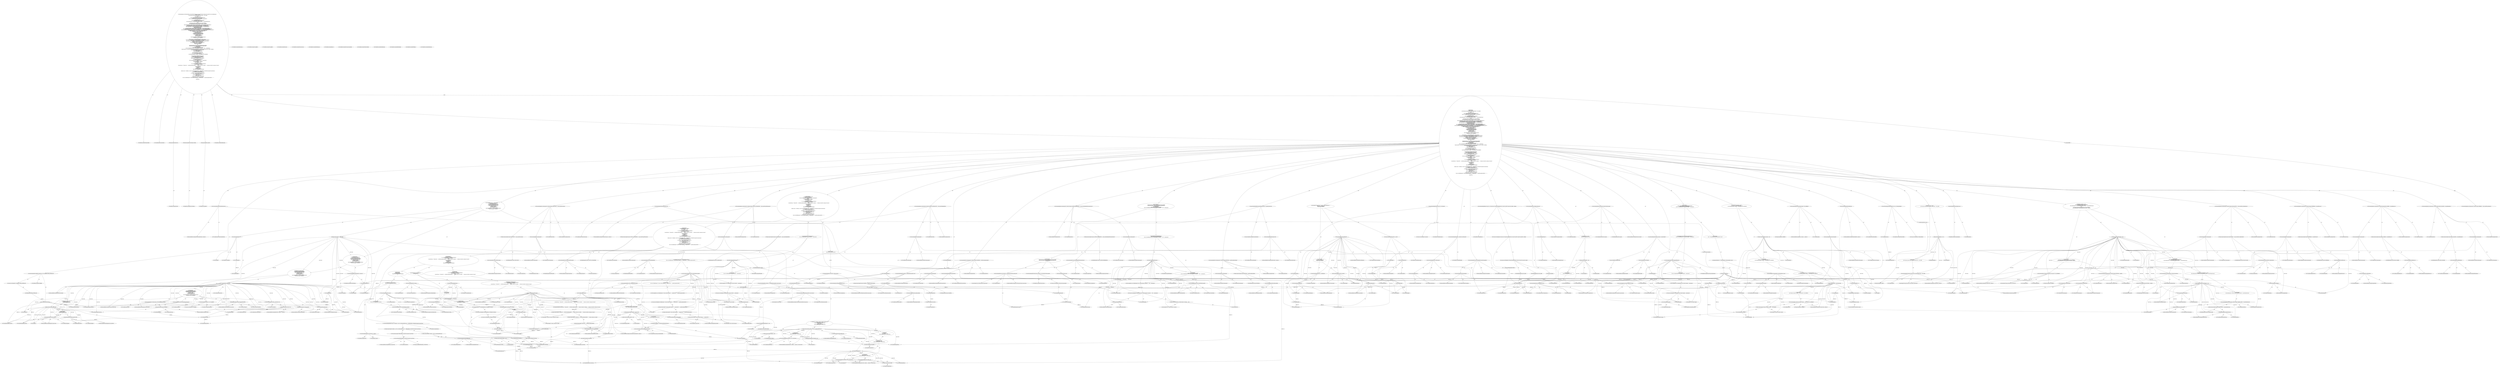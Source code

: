 digraph "executeAsForked#?,JUnitTest,ExecuteWatchdog,File" {
0 [label="2:CtTypeReferenceImpl@TestResultHolder" shape=ellipse]
1 [label="2:CtVirtualElement@executeAsForked" shape=ellipse]
2 [label="2:CtParameterImpl@JUnitTest test" shape=ellipse]
3 [label="2:CtTypeReferenceImpl@JUnitTest" shape=ellipse]
4 [label="2:CtParameterImpl@ExecuteWatchdog watchdog" shape=ellipse]
5 [label="2:CtTypeReferenceImpl@ExecuteWatchdog" shape=ellipse]
6 [label="2:CtParameterImpl@File casesFile" shape=ellipse]
7 [label="2:CtTypeReferenceImpl@File" shape=ellipse]
8 [label="3:CtTypeReferenceImpl@BuildException" shape=ellipse]
9 [label="4:CtFieldReadImpl@perm" shape=ellipse]
10 [label="4:CtLiteralImpl@null" shape=ellipse]
11 [label="4:CtBinaryOperatorImpl@perm != null" shape=ellipse]
12 [label="5:CtExecutableReferenceImpl@log(java.lang.String,<unknown>)" shape=ellipse]
13 [label="5:CtVirtualElement@log" shape=ellipse]
14 [label="5:CtLiteralImpl@\"Permissions ignored when running in forked mode!\"" shape=ellipse]
15 [label="5:CtTypeAccessImpl@MSG_WARN" shape=ellipse]
16 [label="5:CtInvocationImpl@log(\"Permissions ignored when running in forked mode!\", MSG_WARN)" shape=ellipse]
17 [label="4:CtBlockImpl@\{
    log(\"Permissions ignored when running in forked mode!\", MSG_WARN);
\}" shape=ellipse]
18 [label="4:CtIfImpl@if (perm != null) \{
    log(\"Permissions ignored when running in forked mode!\", MSG_WARN);
\}" shape=ellipse]
19 [label="7:CtTypeReferenceImpl@CommandlineJava" shape=ellipse]
20 [label="7:CtVirtualElement@cmd" shape=ellipse]
21 [label="7:CtLocalVariableImpl@CommandlineJava cmd" shape=ellipse]
22 [label="9:CtVariableWriteImpl@cmd" shape=ellipse]
23 [label="9:CtExecutableReferenceImpl@clone()" shape=ellipse]
24 [label="9:CtVirtualElement@clone" shape=ellipse]
25 [label="9:CtExecutableReferenceImpl@getCommandline()" shape=ellipse]
26 [label="9:CtVirtualElement@getCommandline" shape=ellipse]
27 [label="9:CtInvocationImpl@getCommandline()" shape=ellipse]
28 [label="9:CtInvocationImpl@((CommandlineJava) (getCommandline().clone()))" shape=ellipse]
29 [label="9:CtTypeReferenceImpl@CommandlineJava" shape=ellipse]
30 [label="9:CtAssignmentImpl@cmd = ((CommandlineJava) (getCommandline().clone()))" shape=ellipse]
31 [label="8:CtBlockImpl@\{
    cmd = ((CommandlineJava) (getCommandline().clone()));
\}" shape=ellipse]
32 [label="10:CtVirtualElement@e" shape=ellipse]
33 [label="10:CtTypeReferenceImpl@CloneNotSupportedException" shape=ellipse]
34 [label="10:CtCatchVariableImpl@CloneNotSupportedException e" shape=ellipse]
35 [label="11:CtTypeReferenceImpl@BuildException" shape=ellipse]
36 [label="11:CtLiteralImpl@\"This shouldn't happen\"" shape=ellipse]
37 [label="11:CtVariableReadImpl@e" shape=ellipse]
38 [label="11:CtExecutableReferenceImpl@getLocation()" shape=ellipse]
39 [label="11:CtVirtualElement@getLocation" shape=ellipse]
40 [label="11:CtInvocationImpl@getLocation()" shape=ellipse]
41 [label="11:CtConstructorCallImpl@new BuildException(\"This shouldn't happen\", e, getLocation())" shape=ellipse]
42 [label="11:CtThrowImpl@throw new BuildException(\"This shouldn't happen\", e, getLocation())" shape=ellipse]
43 [label="10:CtBlockImpl@\{
    throw new BuildException(\"This shouldn't happen\", e, getLocation());
\}" shape=ellipse]
44 [label="10:CtCatchImpl@ catch (CloneNotSupportedException e) \{
    throw new BuildException(\"This shouldn't happen\", e, getLocation());
\}" shape=ellipse]
45 [label="8:CtTryImpl@try \{
    cmd = ((CommandlineJava) (getCommandline().clone()));
\} catch (CloneNotSupportedException e) \{
    throw new BuildException(\"This shouldn't happen\", e, getLocation());
\}" shape=ellipse]
46 [label="13:CtVariableReadImpl@casesFile" shape=ellipse]
47 [label="13:CtLiteralImpl@null" shape=ellipse]
48 [label="13:CtBinaryOperatorImpl@casesFile == null" shape=ellipse]
49 [label="14:CtExecutableReferenceImpl@setValue()" shape=ellipse]
50 [label="14:CtVirtualElement@setValue" shape=ellipse]
51 [label="14:CtExecutableReferenceImpl@createArgument()" shape=ellipse]
52 [label="14:CtVirtualElement@createArgument" shape=ellipse]
53 [label="14:CtVariableReadImpl@cmd" shape=ellipse]
54 [label="14:CtInvocationImpl@cmd.createArgument()" shape=ellipse]
55 [label="14:CtExecutableReferenceImpl@getName()" shape=ellipse]
56 [label="14:CtVirtualElement@getName" shape=ellipse]
57 [label="14:CtVariableReadImpl@test" shape=ellipse]
58 [label="14:CtInvocationImpl@test.getName()" shape=ellipse]
59 [label="14:CtInvocationImpl@cmd.createArgument().setValue(test.getName())" shape=ellipse]
60 [label="15:CtExecutableReferenceImpl@getMethods()" shape=ellipse]
61 [label="15:CtVirtualElement@getMethods" shape=ellipse]
62 [label="15:CtVariableReadImpl@test" shape=ellipse]
63 [label="15:CtInvocationImpl@test.getMethods()" shape=ellipse]
64 [label="15:CtLiteralImpl@null" shape=ellipse]
65 [label="15:CtBinaryOperatorImpl@test.getMethods() != null" shape=ellipse]
66 [label="16:CtExecutableReferenceImpl@setValue()" shape=ellipse]
67 [label="16:CtVirtualElement@setValue" shape=ellipse]
68 [label="16:CtExecutableReferenceImpl@createArgument()" shape=ellipse]
69 [label="16:CtVirtualElement@createArgument" shape=ellipse]
70 [label="16:CtVariableReadImpl@cmd" shape=ellipse]
71 [label="16:CtInvocationImpl@cmd.createArgument()" shape=ellipse]
72 [label="16:CtFieldReadImpl@Constants.METHOD_NAMES" shape=ellipse]
73 [label="16:CtExecutableReferenceImpl@getMethodsString()" shape=ellipse]
74 [label="16:CtVirtualElement@getMethodsString" shape=ellipse]
75 [label="16:CtVariableReadImpl@test" shape=ellipse]
76 [label="16:CtInvocationImpl@test.getMethodsString()" shape=ellipse]
77 [label="16:CtBinaryOperatorImpl@Constants.METHOD_NAMES + test.getMethodsString()" shape=ellipse]
78 [label="16:CtInvocationImpl@cmd.createArgument().setValue(Constants.METHOD_NAMES + test.getMethodsString())" shape=ellipse]
79 [label="15:CtBlockImpl@\{
    cmd.createArgument().setValue(Constants.METHOD_NAMES + test.getMethodsString());
\}" shape=ellipse]
80 [label="15:CtIfImpl@if (test.getMethods() != null) \{
    cmd.createArgument().setValue(Constants.METHOD_NAMES + test.getMethodsString());
\}" shape=ellipse]
81 [label="13:CtBlockImpl@\{
    cmd.createArgument().setValue(test.getName());
    if (test.getMethods() != null) \{
        cmd.createArgument().setValue(Constants.METHOD_NAMES + test.getMethodsString());
    \}
\}" shape=ellipse]
82 [label="19:CtExecutableReferenceImpl@log(java.lang.String,<unknown>)" shape=ellipse]
83 [label="19:CtVirtualElement@log" shape=ellipse]
84 [label="19:CtLiteralImpl@\"Running multiple tests in the same VM\"" shape=ellipse]
85 [label="19:CtTypeAccessImpl@MSG_VERBOSE" shape=ellipse]
86 [label="19:CtInvocationImpl@log(\"Running multiple tests in the same VM\", MSG_VERBOSE)" shape=ellipse]
87 [label="20:CtExecutableReferenceImpl@setValue()" shape=ellipse]
88 [label="20:CtVirtualElement@setValue" shape=ellipse]
89 [label="20:CtExecutableReferenceImpl@createArgument()" shape=ellipse]
90 [label="20:CtVirtualElement@createArgument" shape=ellipse]
91 [label="20:CtVariableReadImpl@cmd" shape=ellipse]
92 [label="20:CtInvocationImpl@cmd.createArgument()" shape=ellipse]
93 [label="20:CtFieldReadImpl@Constants.TESTSFILE" shape=ellipse]
94 [label="20:CtVariableReadImpl@casesFile" shape=ellipse]
95 [label="20:CtBinaryOperatorImpl@Constants.TESTSFILE + casesFile" shape=ellipse]
96 [label="20:CtInvocationImpl@cmd.createArgument().setValue(Constants.TESTSFILE + casesFile)" shape=ellipse]
97 [label="18:CtBlockImpl@\{
    log(\"Running multiple tests in the same VM\", MSG_VERBOSE);
    cmd.createArgument().setValue(Constants.TESTSFILE + casesFile);
\}" shape=ellipse]
98 [label="13:CtIfImpl@if (casesFile == null) \{
    cmd.createArgument().setValue(test.getName());
    if (test.getMethods() != null) \{
        cmd.createArgument().setValue(Constants.METHOD_NAMES + test.getMethodsString());
    \}
\} else \{
    log(\"Running multiple tests in the same VM\", MSG_VERBOSE);
    cmd.createArgument().setValue(Constants.TESTSFILE + casesFile);
\}" shape=ellipse]
99 [label="22:CtExecutableReferenceImpl@setValue()" shape=ellipse]
100 [label="22:CtVirtualElement@setValue" shape=ellipse]
101 [label="22:CtExecutableReferenceImpl@createArgument()" shape=ellipse]
102 [label="22:CtVirtualElement@createArgument" shape=ellipse]
103 [label="22:CtVariableReadImpl@cmd" shape=ellipse]
104 [label="22:CtInvocationImpl@cmd.createArgument()" shape=ellipse]
105 [label="22:CtFieldReadImpl@Constants.SKIP_NON_TESTS" shape=ellipse]
106 [label="22:CtExecutableReferenceImpl@valueOf(char[])" shape=ellipse]
107 [label="22:CtVirtualElement@valueOf" shape=ellipse]
108 [label="22:CtTypeAccessImpl@String" shape=ellipse]
109 [label="22:CtExecutableReferenceImpl@isSkipNonTests()" shape=ellipse]
110 [label="22:CtVirtualElement@isSkipNonTests" shape=ellipse]
111 [label="22:CtVariableReadImpl@test" shape=ellipse]
112 [label="22:CtInvocationImpl@test.isSkipNonTests()" shape=ellipse]
113 [label="22:CtInvocationImpl@String.valueOf(test.isSkipNonTests())" shape=ellipse]
114 [label="22:CtBinaryOperatorImpl@Constants.SKIP_NON_TESTS + String.valueOf(test.isSkipNonTests())" shape=ellipse]
115 [label="22:CtInvocationImpl@cmd.createArgument().setValue(Constants.SKIP_NON_TESTS + String.valueOf(test.isSkipNonTests()))" shape=ellipse]
116 [label="23:CtExecutableReferenceImpl@setValue()" shape=ellipse]
117 [label="23:CtVirtualElement@setValue" shape=ellipse]
118 [label="23:CtExecutableReferenceImpl@createArgument()" shape=ellipse]
119 [label="23:CtVirtualElement@createArgument" shape=ellipse]
120 [label="23:CtVariableReadImpl@cmd" shape=ellipse]
121 [label="23:CtInvocationImpl@cmd.createArgument()" shape=ellipse]
122 [label="23:CtFieldReadImpl@Constants.FILTERTRACE" shape=ellipse]
123 [label="23:CtExecutableReferenceImpl@getFiltertrace()" shape=ellipse]
124 [label="23:CtVirtualElement@getFiltertrace" shape=ellipse]
125 [label="23:CtVariableReadImpl@test" shape=ellipse]
126 [label="23:CtInvocationImpl@test.getFiltertrace()" shape=ellipse]
127 [label="23:CtBinaryOperatorImpl@Constants.FILTERTRACE + test.getFiltertrace()" shape=ellipse]
128 [label="23:CtInvocationImpl@cmd.createArgument().setValue(Constants.FILTERTRACE + test.getFiltertrace())" shape=ellipse]
129 [label="24:CtExecutableReferenceImpl@setValue()" shape=ellipse]
130 [label="24:CtVirtualElement@setValue" shape=ellipse]
131 [label="24:CtExecutableReferenceImpl@createArgument()" shape=ellipse]
132 [label="24:CtVirtualElement@createArgument" shape=ellipse]
133 [label="24:CtVariableReadImpl@cmd" shape=ellipse]
134 [label="24:CtInvocationImpl@cmd.createArgument()" shape=ellipse]
135 [label="24:CtFieldReadImpl@Constants.HALT_ON_ERROR" shape=ellipse]
136 [label="24:CtExecutableReferenceImpl@getHaltonerror()" shape=ellipse]
137 [label="24:CtVirtualElement@getHaltonerror" shape=ellipse]
138 [label="24:CtVariableReadImpl@test" shape=ellipse]
139 [label="24:CtInvocationImpl@test.getHaltonerror()" shape=ellipse]
140 [label="24:CtBinaryOperatorImpl@Constants.HALT_ON_ERROR + test.getHaltonerror()" shape=ellipse]
141 [label="24:CtInvocationImpl@cmd.createArgument().setValue(Constants.HALT_ON_ERROR + test.getHaltonerror())" shape=ellipse]
142 [label="25:CtExecutableReferenceImpl@setValue()" shape=ellipse]
143 [label="25:CtVirtualElement@setValue" shape=ellipse]
144 [label="25:CtExecutableReferenceImpl@createArgument()" shape=ellipse]
145 [label="25:CtVirtualElement@createArgument" shape=ellipse]
146 [label="25:CtVariableReadImpl@cmd" shape=ellipse]
147 [label="25:CtInvocationImpl@cmd.createArgument()" shape=ellipse]
148 [label="25:CtFieldReadImpl@Constants.HALT_ON_FAILURE" shape=ellipse]
149 [label="25:CtExecutableReferenceImpl@getHaltonfailure()" shape=ellipse]
150 [label="25:CtVirtualElement@getHaltonfailure" shape=ellipse]
151 [label="25:CtVariableReadImpl@test" shape=ellipse]
152 [label="25:CtInvocationImpl@test.getHaltonfailure()" shape=ellipse]
153 [label="25:CtBinaryOperatorImpl@Constants.HALT_ON_FAILURE + test.getHaltonfailure()" shape=ellipse]
154 [label="25:CtInvocationImpl@cmd.createArgument().setValue(Constants.HALT_ON_FAILURE + test.getHaltonfailure())" shape=ellipse]
155 [label="26:CtExecutableReferenceImpl@checkIncludeAntRuntime(<unknown>)" shape=ellipse]
156 [label="26:CtVirtualElement@checkIncludeAntRuntime" shape=ellipse]
157 [label="26:CtVariableReadImpl@cmd" shape=ellipse]
158 [label="26:CtInvocationImpl@checkIncludeAntRuntime(cmd)" shape=ellipse]
159 [label="27:CtExecutableReferenceImpl@checkIncludeSummary(<unknown>)" shape=ellipse]
160 [label="27:CtVirtualElement@checkIncludeSummary" shape=ellipse]
161 [label="27:CtVariableReadImpl@cmd" shape=ellipse]
162 [label="27:CtInvocationImpl@checkIncludeSummary(cmd)" shape=ellipse]
163 [label="28:CtExecutableReferenceImpl@setValue()" shape=ellipse]
164 [label="28:CtVirtualElement@setValue" shape=ellipse]
165 [label="28:CtExecutableReferenceImpl@createArgument()" shape=ellipse]
166 [label="28:CtVirtualElement@createArgument" shape=ellipse]
167 [label="28:CtVariableReadImpl@cmd" shape=ellipse]
168 [label="28:CtInvocationImpl@cmd.createArgument()" shape=ellipse]
169 [label="28:CtFieldReadImpl@Constants.SHOWOUTPUT" shape=ellipse]
170 [label="28:CtExecutableReferenceImpl@valueOf(char[])" shape=ellipse]
171 [label="28:CtVirtualElement@valueOf" shape=ellipse]
172 [label="28:CtTypeAccessImpl@String" shape=ellipse]
173 [label="28:CtFieldReadImpl@showOutput" shape=ellipse]
174 [label="28:CtInvocationImpl@String.valueOf(showOutput)" shape=ellipse]
175 [label="28:CtBinaryOperatorImpl@Constants.SHOWOUTPUT + String.valueOf(showOutput)" shape=ellipse]
176 [label="28:CtInvocationImpl@cmd.createArgument().setValue(Constants.SHOWOUTPUT + String.valueOf(showOutput))" shape=ellipse]
177 [label="30:CtExecutableReferenceImpl@setValue()" shape=ellipse]
178 [label="29:CtVirtualElement@setValue" shape=ellipse]
179 [label="29:CtExecutableReferenceImpl@createArgument()" shape=ellipse]
180 [label="29:CtVirtualElement@createArgument" shape=ellipse]
181 [label="29:CtVariableReadImpl@cmd" shape=ellipse]
182 [label="29:CtInvocationImpl@cmd.createArgument()" shape=ellipse]
183 [label="30:CtFieldReadImpl@Constants.OUTPUT_TO_FORMATTERS" shape=ellipse]
184 [label="30:CtExecutableReferenceImpl@valueOf(char[])" shape=ellipse]
185 [label="30:CtVirtualElement@valueOf" shape=ellipse]
186 [label="30:CtTypeAccessImpl@String" shape=ellipse]
187 [label="30:CtFieldReadImpl@outputToFormatters" shape=ellipse]
188 [label="30:CtInvocationImpl@String.valueOf(outputToFormatters)" shape=ellipse]
189 [label="30:CtBinaryOperatorImpl@Constants.OUTPUT_TO_FORMATTERS + String.valueOf(outputToFormatters)" shape=ellipse]
190 [label="29:CtInvocationImpl@cmd.createArgument().setValue(Constants.OUTPUT_TO_FORMATTERS + String.valueOf(outputToFormatters))" shape=ellipse]
191 [label="31:CtExecutableReferenceImpl@setValue()" shape=ellipse]
192 [label="31:CtVirtualElement@setValue" shape=ellipse]
193 [label="31:CtExecutableReferenceImpl@createArgument()" shape=ellipse]
194 [label="31:CtVirtualElement@createArgument" shape=ellipse]
195 [label="31:CtVariableReadImpl@cmd" shape=ellipse]
196 [label="31:CtInvocationImpl@cmd.createArgument()" shape=ellipse]
197 [label="31:CtFieldReadImpl@Constants.LOG_FAILED_TESTS" shape=ellipse]
198 [label="31:CtExecutableReferenceImpl@valueOf(char[])" shape=ellipse]
199 [label="31:CtVirtualElement@valueOf" shape=ellipse]
200 [label="31:CtTypeAccessImpl@String" shape=ellipse]
201 [label="31:CtFieldReadImpl@logFailedTests" shape=ellipse]
202 [label="31:CtInvocationImpl@String.valueOf(logFailedTests)" shape=ellipse]
203 [label="31:CtBinaryOperatorImpl@Constants.LOG_FAILED_TESTS + String.valueOf(logFailedTests)" shape=ellipse]
204 [label="31:CtInvocationImpl@cmd.createArgument().setValue(Constants.LOG_FAILED_TESTS + String.valueOf(logFailedTests))" shape=ellipse]
205 [label="33:CtExecutableReferenceImpl@setValue()" shape=ellipse]
206 [label="32:CtVirtualElement@setValue" shape=ellipse]
207 [label="32:CtExecutableReferenceImpl@createArgument()" shape=ellipse]
208 [label="32:CtVirtualElement@createArgument" shape=ellipse]
209 [label="32:CtVariableReadImpl@cmd" shape=ellipse]
210 [label="32:CtInvocationImpl@cmd.createArgument()" shape=ellipse]
211 [label="33:CtFieldReadImpl@Constants.LOGTESTLISTENEREVENTS" shape=ellipse]
212 [label="33:CtExecutableReferenceImpl@valueOf(char[])" shape=ellipse]
213 [label="33:CtVirtualElement@valueOf" shape=ellipse]
214 [label="33:CtTypeAccessImpl@String" shape=ellipse]
215 [label="33:CtExecutableReferenceImpl@getEnableTestListenerEvents()" shape=ellipse]
216 [label="33:CtVirtualElement@getEnableTestListenerEvents" shape=ellipse]
217 [label="33:CtInvocationImpl@getEnableTestListenerEvents()" shape=ellipse]
218 [label="33:CtInvocationImpl@String.valueOf(getEnableTestListenerEvents())" shape=ellipse]
219 [label="33:CtBinaryOperatorImpl@Constants.LOGTESTLISTENEREVENTS + String.valueOf(getEnableTestListenerEvents())" shape=ellipse]
220 [label="32:CtInvocationImpl@cmd.createArgument().setValue(Constants.LOGTESTLISTENEREVENTS + String.valueOf(getEnableTestListenerEvents()))" shape=ellipse]
221 [label="34:CtTypeReferenceImpl@StringBuffer" shape=ellipse]
222 [label="34:CtTypeReferenceImpl@StringBuffer" shape=ellipse]
223 [label="34:CtFieldReadImpl@STRING_BUFFER_SIZE" shape=ellipse]
224 [label="34:CtConstructorCallImpl@new StringBuffer(STRING_BUFFER_SIZE)" shape=ellipse]
225 [label="34:CtVirtualElement@formatterArg" shape=ellipse]
226 [label="34:CtLocalVariableImpl@StringBuffer formatterArg = new StringBuffer(STRING_BUFFER_SIZE)" shape=ellipse]
227 [label="35:CtVirtualElement@FormatterElement[]" shape=ellipse]
228 [label="35:CtArrayTypeReferenceImpl@FormatterElement[]" shape=ellipse]
229 [label="35:CtExecutableReferenceImpl@mergeFormatters(<unknown>)" shape=ellipse]
230 [label="35:CtVirtualElement@mergeFormatters" shape=ellipse]
231 [label="35:CtVariableReadImpl@test" shape=ellipse]
232 [label="35:CtInvocationImpl@mergeFormatters(test)" shape=ellipse]
233 [label="35:CtVirtualElement@feArray" shape=ellipse]
234 [label="35:CtLocalVariableImpl@final FormatterElement[] feArray = mergeFormatters(test)" shape=ellipse]
235 [label="36:CtTypeReferenceImpl@int" shape=ellipse]
236 [label="36:CtLiteralImpl@0" shape=ellipse]
237 [label="36:CtVirtualElement@i" shape=ellipse]
238 [label="36:CtLocalVariableImpl@int i = 0" shape=ellipse]
239 [label="36:CtVariableReadImpl@i" shape=ellipse]
240 [label="36:CtVariableReadImpl@feArray" shape=ellipse]
241 [label="36:CtLocalVariableReferenceImpl@feArray" shape=ellipse]
242 [label="36:CtFieldReadImpl@feArray.length" shape=ellipse]
243 [label="36:CtBinaryOperatorImpl@i < feArray.length" shape=ellipse]
244 [label="36:CtVariableWriteImpl@i" shape=ellipse]
245 [label="36:CtUnaryOperatorImpl@i++" shape=ellipse]
246 [label="37:CtTypeReferenceImpl@FormatterElement" shape=ellipse]
247 [label="37:CtVariableReadImpl@feArray" shape=ellipse]
248 [label="37:CtVariableReadImpl@i" shape=ellipse]
249 [label="37:CtArrayReadImpl@feArray[i]" shape=ellipse]
250 [label="37:CtVirtualElement@fe" shape=ellipse]
251 [label="37:CtLocalVariableImpl@FormatterElement fe = feArray[i]" shape=ellipse]
252 [label="38:CtExecutableReferenceImpl@shouldUse(PlaceHold)" shape=ellipse]
253 [label="38:CtVirtualElement@shouldUse" shape=ellipse]
254 [label="38:CtVariableReadImpl@fe" shape=ellipse]
255 [label="38:CtThisAccessImpl@this" shape=ellipse]
256 [label="38:CtInvocationImpl@fe.shouldUse(this)" shape=ellipse]
257 [label="39:CtExecutableReferenceImpl@append(java.lang.Object)" shape=ellipse]
258 [label="39:CtVirtualElement@append" shape=ellipse]
259 [label="39:CtVariableReadImpl@formatterArg" shape=ellipse]
260 [label="39:CtTypeAccessImpl@FORMATTER" shape=ellipse]
261 [label="39:CtInvocationImpl@formatterArg.append(FORMATTER)" shape=ellipse]
262 [label="40:CtExecutableReferenceImpl@append(java.lang.Object)" shape=ellipse]
263 [label="40:CtVirtualElement@append" shape=ellipse]
264 [label="40:CtVariableReadImpl@formatterArg" shape=ellipse]
265 [label="40:CtExecutableReferenceImpl@getClassname()" shape=ellipse]
266 [label="40:CtVirtualElement@getClassname" shape=ellipse]
267 [label="40:CtVariableReadImpl@fe" shape=ellipse]
268 [label="40:CtInvocationImpl@fe.getClassname()" shape=ellipse]
269 [label="40:CtInvocationImpl@formatterArg.append(fe.getClassname())" shape=ellipse]
270 [label="41:CtTypeReferenceImpl@File" shape=ellipse]
271 [label="41:CtExecutableReferenceImpl@getOutput(<unknown>,<unknown>)" shape=ellipse]
272 [label="41:CtVirtualElement@getOutput" shape=ellipse]
273 [label="41:CtVariableReadImpl@fe" shape=ellipse]
274 [label="41:CtVariableReadImpl@test" shape=ellipse]
275 [label="41:CtInvocationImpl@getOutput(fe, test)" shape=ellipse]
276 [label="41:CtVirtualElement@outFile" shape=ellipse]
277 [label="41:CtLocalVariableImpl@File outFile = getOutput(fe, test)" shape=ellipse]
278 [label="42:CtVariableReadImpl@outFile" shape=ellipse]
279 [label="42:CtLiteralImpl@null" shape=ellipse]
280 [label="42:CtBinaryOperatorImpl@outFile != null" shape=ellipse]
281 [label="43:CtExecutableReferenceImpl@append(java.lang.String)" shape=ellipse]
282 [label="43:CtVirtualElement@append" shape=ellipse]
283 [label="43:CtVariableReadImpl@formatterArg" shape=ellipse]
284 [label="43:CtLiteralImpl@\",\"" shape=ellipse]
285 [label="43:CtInvocationImpl@formatterArg.append(\",\")" shape=ellipse]
286 [label="44:CtExecutableReferenceImpl@append(java.lang.Object)" shape=ellipse]
287 [label="44:CtVirtualElement@append" shape=ellipse]
288 [label="44:CtVariableReadImpl@formatterArg" shape=ellipse]
289 [label="44:CtVariableReadImpl@outFile" shape=ellipse]
290 [label="44:CtInvocationImpl@formatterArg.append(outFile)" shape=ellipse]
291 [label="42:CtBlockImpl@\{
    formatterArg.append(\",\");
    formatterArg.append(outFile);
\}" shape=ellipse]
292 [label="42:CtIfImpl@if (outFile != null) \{
    formatterArg.append(\",\");
    formatterArg.append(outFile);
\}" shape=ellipse]
293 [label="46:CtExecutableReferenceImpl@setValue(java.lang.String)" shape=ellipse]
294 [label="46:CtVirtualElement@setValue" shape=ellipse]
295 [label="46:CtExecutableReferenceImpl@createArgument()" shape=ellipse]
296 [label="46:CtVirtualElement@createArgument" shape=ellipse]
297 [label="46:CtVariableReadImpl@cmd" shape=ellipse]
298 [label="46:CtInvocationImpl@cmd.createArgument()" shape=ellipse]
299 [label="46:CtExecutableReferenceImpl@toString()" shape=ellipse]
300 [label="46:CtVirtualElement@toString" shape=ellipse]
301 [label="46:CtVariableReadImpl@formatterArg" shape=ellipse]
302 [label="46:CtInvocationImpl@formatterArg.toString()" shape=ellipse]
303 [label="46:CtInvocationImpl@cmd.createArgument().setValue(formatterArg.toString())" shape=ellipse]
304 [label="47:CtVariableWriteImpl@formatterArg" shape=ellipse]
305 [label="47:CtTypeReferenceImpl@StringBuffer" shape=ellipse]
306 [label="47:CtConstructorCallImpl@new StringBuffer()" shape=ellipse]
307 [label="47:CtAssignmentImpl@formatterArg = new StringBuffer()" shape=ellipse]
308 [label="38:CtBlockImpl@\{
    formatterArg.append(FORMATTER);
    formatterArg.append(fe.getClassname());
    File outFile = getOutput(fe, test);
    if (outFile != null) \{
        formatterArg.append(\",\");
        formatterArg.append(outFile);
    \}
    cmd.createArgument().setValue(formatterArg.toString());
    formatterArg = new StringBuffer();
\}" shape=ellipse]
309 [label="38:CtIfImpl@if (fe.shouldUse(this)) \{
    formatterArg.append(FORMATTER);
    formatterArg.append(fe.getClassname());
    File outFile = getOutput(fe, test);
    if (outFile != null) \{
        formatterArg.append(\",\");
        formatterArg.append(outFile);
    \}
    cmd.createArgument().setValue(formatterArg.toString());
    formatterArg = new StringBuffer();
\}" shape=ellipse]
310 [label="36:CtBlockImpl@\{
    FormatterElement fe = feArray[i];
    if (fe.shouldUse(this)) \{
        formatterArg.append(FORMATTER);
        formatterArg.append(fe.getClassname());
        File outFile = getOutput(fe, test);
        if (outFile != null) \{
            formatterArg.append(\",\");
            formatterArg.append(outFile);
        \}
        cmd.createArgument().setValue(formatterArg.toString());
        formatterArg = new StringBuffer();
    \}
\}" shape=ellipse]
311 [label="36:CtForImpl@for (int i = 0; i < feArray.length; i++) \{
    FormatterElement fe = feArray[i];
    if (fe.shouldUse(this)) \{
        formatterArg.append(FORMATTER);
        formatterArg.append(fe.getClassname());
        File outFile = getOutput(fe, test);
        if (outFile != null) \{
            formatterArg.append(\",\");
            formatterArg.append(outFile);
        \}
        cmd.createArgument().setValue(formatterArg.toString());
        formatterArg = new StringBuffer();
    \}
\}" shape=ellipse]
312 [label="50:CtTypeReferenceImpl@File" shape=ellipse]
313 [label="50:CtExecutableReferenceImpl@createTempPropertiesFile(java.lang.String)" shape=ellipse]
314 [label="50:CtVirtualElement@createTempPropertiesFile" shape=ellipse]
315 [label="50:CtLiteralImpl@\"junitvmwatcher\"" shape=ellipse]
316 [label="50:CtInvocationImpl@createTempPropertiesFile(\"junitvmwatcher\")" shape=ellipse]
317 [label="50:CtVirtualElement@vmWatcher" shape=ellipse]
318 [label="50:CtLocalVariableImpl@File vmWatcher = createTempPropertiesFile(\"junitvmwatcher\")" shape=ellipse]
319 [label="51:CtExecutableReferenceImpl@setValue()" shape=ellipse]
320 [label="51:CtVirtualElement@setValue" shape=ellipse]
321 [label="51:CtExecutableReferenceImpl@createArgument()" shape=ellipse]
322 [label="51:CtVirtualElement@createArgument" shape=ellipse]
323 [label="51:CtVariableReadImpl@cmd" shape=ellipse]
324 [label="51:CtInvocationImpl@cmd.createArgument()" shape=ellipse]
325 [label="51:CtFieldReadImpl@Constants.CRASHFILE" shape=ellipse]
326 [label="51:CtExecutableReferenceImpl@getAbsolutePath()" shape=ellipse]
327 [label="51:CtVirtualElement@getAbsolutePath" shape=ellipse]
328 [label="51:CtVariableReadImpl@vmWatcher" shape=ellipse]
329 [label="51:CtInvocationImpl@vmWatcher.getAbsolutePath()" shape=ellipse]
330 [label="51:CtBinaryOperatorImpl@Constants.CRASHFILE + vmWatcher.getAbsolutePath()" shape=ellipse]
331 [label="51:CtInvocationImpl@cmd.createArgument().setValue(Constants.CRASHFILE + vmWatcher.getAbsolutePath())" shape=ellipse]
332 [label="52:CtTypeReferenceImpl@File" shape=ellipse]
333 [label="52:CtExecutableReferenceImpl@createTempPropertiesFile(java.lang.String)" shape=ellipse]
334 [label="52:CtVirtualElement@createTempPropertiesFile" shape=ellipse]
335 [label="52:CtLiteralImpl@\"junit\"" shape=ellipse]
336 [label="52:CtInvocationImpl@createTempPropertiesFile(\"junit\")" shape=ellipse]
337 [label="52:CtVirtualElement@propsFile" shape=ellipse]
338 [label="52:CtLocalVariableImpl@File propsFile = createTempPropertiesFile(\"junit\")" shape=ellipse]
339 [label="53:CtExecutableReferenceImpl@setValue()" shape=ellipse]
340 [label="53:CtVirtualElement@setValue" shape=ellipse]
341 [label="53:CtExecutableReferenceImpl@createArgument()" shape=ellipse]
342 [label="53:CtVirtualElement@createArgument" shape=ellipse]
343 [label="53:CtVariableReadImpl@cmd" shape=ellipse]
344 [label="53:CtInvocationImpl@cmd.createArgument()" shape=ellipse]
345 [label="53:CtFieldReadImpl@Constants.PROPSFILE" shape=ellipse]
346 [label="53:CtExecutableReferenceImpl@getAbsolutePath()" shape=ellipse]
347 [label="53:CtVirtualElement@getAbsolutePath" shape=ellipse]
348 [label="53:CtVariableReadImpl@propsFile" shape=ellipse]
349 [label="53:CtInvocationImpl@propsFile.getAbsolutePath()" shape=ellipse]
350 [label="53:CtBinaryOperatorImpl@Constants.PROPSFILE + propsFile.getAbsolutePath()" shape=ellipse]
351 [label="53:CtInvocationImpl@cmd.createArgument().setValue(Constants.PROPSFILE + propsFile.getAbsolutePath())" shape=ellipse]
352 [label="54:CtTypeReferenceImpl@Hashtable" shape=ellipse]
353 [label="54:CtExecutableReferenceImpl@getProperties()" shape=ellipse]
354 [label="54:CtVirtualElement@getProperties" shape=ellipse]
355 [label="54:CtExecutableReferenceImpl@getProject()" shape=ellipse]
356 [label="54:CtVirtualElement@getProject" shape=ellipse]
357 [label="54:CtInvocationImpl@getProject()" shape=ellipse]
358 [label="54:CtInvocationImpl@getProject().getProperties()" shape=ellipse]
359 [label="54:CtVirtualElement@p" shape=ellipse]
360 [label="54:CtLocalVariableImpl@Hashtable p = getProject().getProperties()" shape=ellipse]
361 [label="55:CtTypeReferenceImpl@Properties" shape=ellipse]
362 [label="55:CtTypeReferenceImpl@Properties" shape=ellipse]
363 [label="55:CtConstructorCallImpl@new Properties()" shape=ellipse]
364 [label="55:CtVirtualElement@props" shape=ellipse]
365 [label="55:CtLocalVariableImpl@Properties props = new Properties()" shape=ellipse]
366 [label="56:CtTypeReferenceImpl@Enumeration" shape=ellipse]
367 [label="56:CtExecutableReferenceImpl@keys()" shape=ellipse]
368 [label="56:CtVirtualElement@keys" shape=ellipse]
369 [label="56:CtVariableReadImpl@p" shape=ellipse]
370 [label="56:CtInvocationImpl@p.keys()" shape=ellipse]
371 [label="56:CtVirtualElement@e" shape=ellipse]
372 [label="56:CtLocalVariableImpl@Enumeration e = p.keys()" shape=ellipse]
373 [label="56:CtExecutableReferenceImpl@hasMoreElements()" shape=ellipse]
374 [label="56:CtVirtualElement@hasMoreElements" shape=ellipse]
375 [label="56:CtVariableReadImpl@e" shape=ellipse]
376 [label="56:CtInvocationImpl@e.hasMoreElements()" shape=ellipse]
377 [label="57:CtTypeReferenceImpl@Object" shape=ellipse]
378 [label="57:CtExecutableReferenceImpl@nextElement()" shape=ellipse]
379 [label="57:CtVirtualElement@nextElement" shape=ellipse]
380 [label="57:CtVariableReadImpl@e" shape=ellipse]
381 [label="57:CtInvocationImpl@e.nextElement()" shape=ellipse]
382 [label="57:CtVirtualElement@key" shape=ellipse]
383 [label="57:CtLocalVariableImpl@Object key = e.nextElement()" shape=ellipse]
384 [label="58:CtExecutableReferenceImpl@put(java.lang.Object)" shape=ellipse]
385 [label="58:CtVirtualElement@put" shape=ellipse]
386 [label="58:CtVariableReadImpl@props" shape=ellipse]
387 [label="58:CtVariableReadImpl@key" shape=ellipse]
388 [label="58:CtExecutableReferenceImpl@get(java.lang.Object)" shape=ellipse]
389 [label="58:CtVirtualElement@get" shape=ellipse]
390 [label="58:CtVariableReadImpl@p" shape=ellipse]
391 [label="58:CtVariableReadImpl@key" shape=ellipse]
392 [label="58:CtInvocationImpl@p.get(key)" shape=ellipse]
393 [label="58:CtInvocationImpl@props.put(key, p.get(key))" shape=ellipse]
394 [label="56:CtBlockImpl@\{
    Object key = e.nextElement();
    props.put(key, p.get(key));
\}" shape=ellipse]
395 [label="56:CtForImpl@for (Enumeration e = p.keys(); e.hasMoreElements();) \{
    Object key = e.nextElement();
    props.put(key, p.get(key));
\}" shape=ellipse]
396 [label="61:CtTypeReferenceImpl@FileOutputStream" shape=ellipse]
397 [label="61:CtTypeReferenceImpl@FileOutputStream" shape=ellipse]
398 [label="61:CtVariableReadImpl@propsFile" shape=ellipse]
399 [label="61:CtConstructorCallImpl@new FileOutputStream(propsFile)" shape=ellipse]
400 [label="61:CtVirtualElement@outstream" shape=ellipse]
401 [label="61:CtLocalVariableImpl@FileOutputStream outstream = new FileOutputStream(propsFile)" shape=ellipse]
402 [label="62:CtExecutableReferenceImpl@store(FileOutputStream,java.lang.String)" shape=ellipse]
403 [label="62:CtVirtualElement@store" shape=ellipse]
404 [label="62:CtVariableReadImpl@props" shape=ellipse]
405 [label="62:CtVariableReadImpl@outstream" shape=ellipse]
406 [label="62:CtLiteralImpl@\"Ant JUnitTask generated properties file\"" shape=ellipse]
407 [label="62:CtInvocationImpl@props.store(outstream, \"Ant JUnitTask generated properties file\")" shape=ellipse]
408 [label="63:CtExecutableReferenceImpl@close()" shape=ellipse]
409 [label="63:CtVirtualElement@close" shape=ellipse]
410 [label="63:CtVariableReadImpl@outstream" shape=ellipse]
411 [label="63:CtInvocationImpl@outstream.close()" shape=ellipse]
412 [label="60:CtBlockImpl@\{
    FileOutputStream outstream = new FileOutputStream(propsFile);
    props.store(outstream, \"Ant JUnitTask generated properties file\");
    outstream.close();
\}" shape=ellipse]
413 [label="64:CtVirtualElement@e" shape=ellipse]
414 [label="64:CtTypeReferenceImpl@IOException" shape=ellipse]
415 [label="64:CtCatchVariableImpl@IOException e" shape=ellipse]
416 [label="65:CtExecutableReferenceImpl@tryHardToDelete(File)" shape=ellipse]
417 [label="65:CtVirtualElement@tryHardToDelete" shape=ellipse]
418 [label="65:CtTypeAccessImpl@FILE_UTILS" shape=ellipse]
419 [label="65:CtVariableReadImpl@propsFile" shape=ellipse]
420 [label="65:CtInvocationImpl@FILE_UTILS.tryHardToDelete(propsFile)" shape=ellipse]
421 [label="66:CtTypeReferenceImpl@BuildException" shape=ellipse]
422 [label="66:CtLiteralImpl@\"Error creating temporary properties \"" shape=ellipse]
423 [label="66:CtLiteralImpl@\"file.\"" shape=ellipse]
424 [label="66:CtBinaryOperatorImpl@\"Error creating temporary properties \" + \"file.\"" shape=ellipse]
425 [label="66:CtVariableReadImpl@e" shape=ellipse]
426 [label="66:CtExecutableReferenceImpl@getLocation()" shape=ellipse]
427 [label="66:CtVirtualElement@getLocation" shape=ellipse]
428 [label="66:CtInvocationImpl@getLocation()" shape=ellipse]
429 [label="66:CtConstructorCallImpl@new BuildException(\"Error creating temporary properties \" + \"file.\", e, getLocation())" shape=ellipse]
430 [label="66:CtThrowImpl@throw new BuildException(\"Error creating temporary properties \" + \"file.\", e, getLocation())" shape=ellipse]
431 [label="64:CtBlockImpl@\{
    FILE_UTILS.tryHardToDelete(propsFile);
    throw new BuildException(\"Error creating temporary properties \" + \"file.\", e, getLocation());
\}" shape=ellipse]
432 [label="64:CtCatchImpl@ catch (IOException e) \{
    FILE_UTILS.tryHardToDelete(propsFile);
    throw new BuildException(\"Error creating temporary properties \" + \"file.\", e, getLocation());
\}" shape=ellipse]
433 [label="60:CtTryImpl@try \{
    FileOutputStream outstream = new FileOutputStream(propsFile);
    props.store(outstream, \"Ant JUnitTask generated properties file\");
    outstream.close();
\} catch (IOException e) \{
    FILE_UTILS.tryHardToDelete(propsFile);
    throw new BuildException(\"Error creating temporary properties \" + \"file.\", e, getLocation());
\}" shape=ellipse]
434 [label="68:CtTypeReferenceImpl@Execute" shape=ellipse]
435 [label="69:CtTypeReferenceImpl@Execute" shape=ellipse]
436 [label="69:CtTypeReferenceImpl@JUnitLogStreamHandler" shape=ellipse]
437 [label="69:CtThisAccessImpl@this" shape=ellipse]
438 [label="69:CtFieldReadImpl@Project.MSG_INFO" shape=ellipse]
439 [label="69:CtFieldReadImpl@Project.MSG_WARN" shape=ellipse]
440 [label="69:CtConstructorCallImpl@new JUnitLogStreamHandler(this, Project.MSG_INFO, Project.MSG_WARN)" shape=ellipse]
441 [label="69:CtVariableReadImpl@watchdog" shape=ellipse]
442 [label="69:CtConstructorCallImpl@new Execute(new JUnitLogStreamHandler(this, Project.MSG_INFO, Project.MSG_WARN), watchdog)" shape=ellipse]
443 [label="68:CtVirtualElement@execute" shape=ellipse]
444 [label="68:CtLocalVariableImpl@Execute execute = new Execute(new JUnitLogStreamHandler(this, Project.MSG_INFO, Project.MSG_WARN), watchdog)" shape=ellipse]
445 [label="70:CtExecutableReferenceImpl@setCommandline()" shape=ellipse]
446 [label="70:CtVirtualElement@setCommandline" shape=ellipse]
447 [label="70:CtVariableReadImpl@execute" shape=ellipse]
448 [label="70:CtExecutableReferenceImpl@getCommandline()" shape=ellipse]
449 [label="70:CtVirtualElement@getCommandline" shape=ellipse]
450 [label="70:CtVariableReadImpl@cmd" shape=ellipse]
451 [label="70:CtInvocationImpl@cmd.getCommandline()" shape=ellipse]
452 [label="70:CtInvocationImpl@execute.setCommandline(cmd.getCommandline())" shape=ellipse]
453 [label="71:CtExecutableReferenceImpl@setAntRun()" shape=ellipse]
454 [label="71:CtVirtualElement@setAntRun" shape=ellipse]
455 [label="71:CtVariableReadImpl@execute" shape=ellipse]
456 [label="71:CtExecutableReferenceImpl@getProject()" shape=ellipse]
457 [label="71:CtVirtualElement@getProject" shape=ellipse]
458 [label="71:CtInvocationImpl@getProject()" shape=ellipse]
459 [label="71:CtInvocationImpl@execute.setAntRun(getProject())" shape=ellipse]
460 [label="72:CtFieldReadImpl@dir" shape=ellipse]
461 [label="72:CtLiteralImpl@null" shape=ellipse]
462 [label="72:CtBinaryOperatorImpl@dir != null" shape=ellipse]
463 [label="73:CtExecutableReferenceImpl@setWorkingDirectory()" shape=ellipse]
464 [label="73:CtVirtualElement@setWorkingDirectory" shape=ellipse]
465 [label="73:CtVariableReadImpl@execute" shape=ellipse]
466 [label="73:CtFieldReadImpl@dir" shape=ellipse]
467 [label="73:CtInvocationImpl@execute.setWorkingDirectory(dir)" shape=ellipse]
468 [label="72:CtBlockImpl@\{
    execute.setWorkingDirectory(dir);
\}" shape=ellipse]
469 [label="72:CtIfImpl@if (dir != null) \{
    execute.setWorkingDirectory(dir);
\}" shape=ellipse]
470 [label="75:CtVirtualElement@String[]" shape=ellipse]
471 [label="75:CtArrayTypeReferenceImpl@String[]" shape=ellipse]
472 [label="75:CtExecutableReferenceImpl@getVariables()" shape=ellipse]
473 [label="75:CtVirtualElement@getVariables" shape=ellipse]
474 [label="75:CtFieldReadImpl@env" shape=ellipse]
475 [label="75:CtInvocationImpl@env.getVariables()" shape=ellipse]
476 [label="75:CtVirtualElement@environment" shape=ellipse]
477 [label="75:CtLocalVariableImpl@String[] environment = env.getVariables()" shape=ellipse]
478 [label="76:CtVariableReadImpl@environment" shape=ellipse]
479 [label="76:CtLiteralImpl@null" shape=ellipse]
480 [label="76:CtBinaryOperatorImpl@environment != null" shape=ellipse]
481 [label="77:CtTypeReferenceImpl@int" shape=ellipse]
482 [label="77:CtLiteralImpl@0" shape=ellipse]
483 [label="77:CtVirtualElement@i" shape=ellipse]
484 [label="77:CtLocalVariableImpl@int i = 0" shape=ellipse]
485 [label="77:CtVariableReadImpl@i" shape=ellipse]
486 [label="77:CtVariableReadImpl@environment" shape=ellipse]
487 [label="77:CtLocalVariableReferenceImpl@environment" shape=ellipse]
488 [label="77:CtFieldReadImpl@environment.length" shape=ellipse]
489 [label="77:CtBinaryOperatorImpl@i < environment.length" shape=ellipse]
490 [label="77:CtVariableWriteImpl@i" shape=ellipse]
491 [label="77:CtUnaryOperatorImpl@i++" shape=ellipse]
492 [label="78:CtExecutableReferenceImpl@log(java.lang.String,<unknown>)" shape=ellipse]
493 [label="78:CtVirtualElement@log" shape=ellipse]
494 [label="78:CtLiteralImpl@\"Setting environment variable: \"" shape=ellipse]
495 [label="78:CtVariableReadImpl@environment" shape=ellipse]
496 [label="78:CtVariableReadImpl@i" shape=ellipse]
497 [label="78:CtArrayReadImpl@environment[i]" shape=ellipse]
498 [label="78:CtBinaryOperatorImpl@\"Setting environment variable: \" + environment[i]" shape=ellipse]
499 [label="78:CtTypeAccessImpl@MSG_VERBOSE" shape=ellipse]
500 [label="78:CtInvocationImpl@log(\"Setting environment variable: \" + environment[i], MSG_VERBOSE)" shape=ellipse]
501 [label="77:CtBlockImpl@\{
    log(\"Setting environment variable: \" + environment[i], MSG_VERBOSE);
\}" shape=ellipse]
502 [label="77:CtForImpl@for (int i = 0; i < environment.length; i++) \{
    log(\"Setting environment variable: \" + environment[i], MSG_VERBOSE);
\}" shape=ellipse]
503 [label="76:CtBlockImpl@\{
    for (int i = 0; i < environment.length; i++) \{
        log(\"Setting environment variable: \" + environment[i], MSG_VERBOSE);
    \}
\}" shape=ellipse]
504 [label="76:CtIfImpl@if (environment != null) \{
    for (int i = 0; i < environment.length; i++) \{
        log(\"Setting environment variable: \" + environment[i], MSG_VERBOSE);
    \}
\}" shape=ellipse]
505 [label="81:CtExecutableReferenceImpl@setNewenvironment()" shape=ellipse]
506 [label="81:CtVirtualElement@setNewenvironment" shape=ellipse]
507 [label="81:CtVariableReadImpl@execute" shape=ellipse]
508 [label="81:CtFieldReadImpl@newEnvironment" shape=ellipse]
509 [label="81:CtInvocationImpl@execute.setNewenvironment(newEnvironment)" shape=ellipse]
510 [label="82:CtExecutableReferenceImpl@setEnvironment(java.lang.String[])" shape=ellipse]
511 [label="82:CtVirtualElement@setEnvironment" shape=ellipse]
512 [label="82:CtVariableReadImpl@execute" shape=ellipse]
513 [label="82:CtVariableReadImpl@environment" shape=ellipse]
514 [label="82:CtInvocationImpl@execute.setEnvironment(environment)" shape=ellipse]
515 [label="83:CtExecutableReferenceImpl@log(<unknown>,<unknown>)" shape=ellipse]
516 [label="83:CtVirtualElement@log" shape=ellipse]
517 [label="83:CtExecutableReferenceImpl@describeCommand()" shape=ellipse]
518 [label="83:CtVirtualElement@describeCommand" shape=ellipse]
519 [label="83:CtVariableReadImpl@cmd" shape=ellipse]
520 [label="83:CtInvocationImpl@cmd.describeCommand()" shape=ellipse]
521 [label="83:CtTypeAccessImpl@MSG_VERBOSE" shape=ellipse]
522 [label="83:CtInvocationImpl@log(cmd.describeCommand(), MSG_VERBOSE)" shape=ellipse]
523 [label="84:CtExecutableReferenceImpl@checkForkedPath(<unknown>)" shape=ellipse]
524 [label="84:CtVirtualElement@checkForkedPath" shape=ellipse]
525 [label="84:CtVariableReadImpl@cmd" shape=ellipse]
526 [label="84:CtInvocationImpl@checkForkedPath(cmd)" shape=ellipse]
527 [label="85:CtTypeReferenceImpl@TestResultHolder" shape=ellipse]
528 [label="85:CtTypeReferenceImpl@TestResultHolder" shape=ellipse]
529 [label="85:CtConstructorCallImpl@new TestResultHolder()" shape=ellipse]
530 [label="85:CtVirtualElement@result" shape=ellipse]
531 [label="85:CtLocalVariableImpl@TestResultHolder result = new TestResultHolder()" shape=ellipse]
532 [label="87:CtFieldWriteImpl@result.exitCode" shape=ellipse]
533 [label="87:CtVariableWriteImpl@result" shape=ellipse]
534 [label="87:CtExecutableReferenceImpl@execute()" shape=ellipse]
535 [label="87:CtVirtualElement@execute" shape=ellipse]
536 [label="87:CtVariableReadImpl@execute" shape=ellipse]
537 [label="87:CtInvocationImpl@execute.execute()" shape=ellipse]
538 [label="87:CtAssignmentImpl@result.exitCode = execute.execute()" shape=ellipse]
539 [label="86:CtBlockImpl@\{
    result.exitCode = execute.execute();
\}" shape=ellipse]
540 [label="88:CtVirtualElement@e" shape=ellipse]
541 [label="88:CtTypeReferenceImpl@IOException" shape=ellipse]
542 [label="88:CtCatchVariableImpl@IOException e" shape=ellipse]
543 [label="89:CtTypeReferenceImpl@BuildException" shape=ellipse]
544 [label="89:CtLiteralImpl@\"Process fork failed.\"" shape=ellipse]
545 [label="89:CtVariableReadImpl@e" shape=ellipse]
546 [label="89:CtExecutableReferenceImpl@getLocation()" shape=ellipse]
547 [label="89:CtVirtualElement@getLocation" shape=ellipse]
548 [label="89:CtInvocationImpl@getLocation()" shape=ellipse]
549 [label="89:CtConstructorCallImpl@new BuildException(\"Process fork failed.\", e, getLocation())" shape=ellipse]
550 [label="89:CtThrowImpl@throw new BuildException(\"Process fork failed.\", e, getLocation())" shape=ellipse]
551 [label="88:CtBlockImpl@\{
    throw new BuildException(\"Process fork failed.\", e, getLocation());
\}" shape=ellipse]
552 [label="88:CtCatchImpl@ catch (IOException e) \{
    throw new BuildException(\"Process fork failed.\", e, getLocation());
\}" shape=ellipse]
553 [label="91:CtTypeReferenceImpl@String" shape=ellipse]
554 [label="91:CtLiteralImpl@\"unknown\"" shape=ellipse]
555 [label="91:CtVirtualElement@vmCrashString" shape=ellipse]
556 [label="91:CtLocalVariableImpl@String vmCrashString = \"unknown\"" shape=ellipse]
557 [label="92:CtTypeReferenceImpl@BufferedReader" shape=ellipse]
558 [label="92:CtLiteralImpl@null" shape=ellipse]
559 [label="92:CtVirtualElement@br" shape=ellipse]
560 [label="92:CtLocalVariableImpl@BufferedReader br = null" shape=ellipse]
561 [label="94:CtExecutableReferenceImpl@exists()" shape=ellipse]
562 [label="94:CtVirtualElement@exists" shape=ellipse]
563 [label="94:CtVariableReadImpl@vmWatcher" shape=ellipse]
564 [label="94:CtInvocationImpl@vmWatcher.exists()" shape=ellipse]
565 [label="95:CtVariableWriteImpl@br" shape=ellipse]
566 [label="95:CtTypeReferenceImpl@BufferedReader" shape=ellipse]
567 [label="95:CtTypeReferenceImpl@FileReader" shape=ellipse]
568 [label="95:CtVariableReadImpl@vmWatcher" shape=ellipse]
569 [label="95:CtConstructorCallImpl@new FileReader(vmWatcher)" shape=ellipse]
570 [label="95:CtConstructorCallImpl@new BufferedReader(new FileReader(vmWatcher))" shape=ellipse]
571 [label="95:CtAssignmentImpl@br = new BufferedReader(new FileReader(vmWatcher))" shape=ellipse]
572 [label="96:CtVariableWriteImpl@vmCrashString" shape=ellipse]
573 [label="96:CtExecutableReferenceImpl@readLine()" shape=ellipse]
574 [label="96:CtVirtualElement@readLine" shape=ellipse]
575 [label="96:CtVariableReadImpl@br" shape=ellipse]
576 [label="96:CtInvocationImpl@br.readLine()" shape=ellipse]
577 [label="96:CtAssignmentImpl@vmCrashString = br.readLine()" shape=ellipse]
578 [label="94:CtBlockImpl@\{
    br = new BufferedReader(new FileReader(vmWatcher));
    vmCrashString = br.readLine();
\}" shape=ellipse]
579 [label="98:CtVariableWriteImpl@vmCrashString" shape=ellipse]
580 [label="99:CtLiteralImpl@\"Monitor file (\"" shape=ellipse]
581 [label="99:CtExecutableReferenceImpl@getAbsolutePath()" shape=ellipse]
582 [label="99:CtVirtualElement@getAbsolutePath" shape=ellipse]
583 [label="99:CtVariableReadImpl@vmWatcher" shape=ellipse]
584 [label="99:CtInvocationImpl@vmWatcher.getAbsolutePath()" shape=ellipse]
585 [label="99:CtBinaryOperatorImpl@(\"Monitor file (\" + vmWatcher.getAbsolutePath())" shape=ellipse]
586 [label="100:CtLiteralImpl@\") missing, location not writable,\"" shape=ellipse]
587 [label="99:CtBinaryOperatorImpl@((\"Monitor file (\" + vmWatcher.getAbsolutePath()) + \") missing, location not writable,\")" shape=ellipse]
588 [label="101:CtLiteralImpl@\" testcase not started or mixing ant versions?\"" shape=ellipse]
589 [label="99:CtBinaryOperatorImpl@((\"Monitor file (\" + vmWatcher.getAbsolutePath()) + \") missing, location not writable,\") + \" testcase not started or mixing ant versions?\"" shape=ellipse]
590 [label="98:CtAssignmentImpl@vmCrashString = ((\"Monitor file (\" + vmWatcher.getAbsolutePath()) + \") missing, location not writable,\") + \" testcase not started or mixing ant versions?\"" shape=ellipse]
591 [label="97:CtBlockImpl@\{
    vmCrashString = ((\"Monitor file (\" + vmWatcher.getAbsolutePath()) + \") missing, location not writable,\") + \" testcase not started or mixing ant versions?\";
\}" shape=ellipse]
592 [label="94:CtIfImpl@if (vmWatcher.exists()) \{
    br = new BufferedReader(new FileReader(vmWatcher));
    vmCrashString = br.readLine();
\} else \{
    vmCrashString = ((\"Monitor file (\" + vmWatcher.getAbsolutePath()) + \") missing, location not writable,\") + \" testcase not started or mixing ant versions?\";
\}" shape=ellipse]
593 [label="93:CtBlockImpl@\{
    if (vmWatcher.exists()) \{
        br = new BufferedReader(new FileReader(vmWatcher));
        vmCrashString = br.readLine();
    \} else \{
        vmCrashString = ((\"Monitor file (\" + vmWatcher.getAbsolutePath()) + \") missing, location not writable,\") + \" testcase not started or mixing ant versions?\";
    \}
\}" shape=ellipse]
594 [label="103:CtVirtualElement@e" shape=ellipse]
595 [label="103:CtTypeReferenceImpl@Exception" shape=ellipse]
596 [label="103:CtCatchVariableImpl@Exception e" shape=ellipse]
597 [label="104:CtExecutableReferenceImpl@printStackTrace()" shape=ellipse]
598 [label="104:CtVirtualElement@printStackTrace" shape=ellipse]
599 [label="104:CtVariableReadImpl@e" shape=ellipse]
600 [label="104:CtInvocationImpl@e.printStackTrace()" shape=ellipse]
601 [label="103:CtBlockImpl@\{
    e.printStackTrace();
\}" shape=ellipse]
602 [label="103:CtCatchImpl@ catch (Exception e) \{
    e.printStackTrace();
\}" shape=ellipse]
603 [label="106:CtExecutableReferenceImpl@close(BufferedReader)" shape=ellipse]
604 [label="106:CtVirtualElement@close" shape=ellipse]
605 [label="106:CtTypeAccessImpl@FileUtils" shape=ellipse]
606 [label="106:CtVariableReadImpl@br" shape=ellipse]
607 [label="106:CtInvocationImpl@FileUtils.close(br)" shape=ellipse]
608 [label="107:CtExecutableReferenceImpl@exists()" shape=ellipse]
609 [label="107:CtVirtualElement@exists" shape=ellipse]
610 [label="107:CtVariableReadImpl@vmWatcher" shape=ellipse]
611 [label="107:CtInvocationImpl@vmWatcher.exists()" shape=ellipse]
612 [label="108:CtExecutableReferenceImpl@tryHardToDelete(File)" shape=ellipse]
613 [label="108:CtVirtualElement@tryHardToDelete" shape=ellipse]
614 [label="108:CtTypeAccessImpl@FILE_UTILS" shape=ellipse]
615 [label="108:CtVariableReadImpl@vmWatcher" shape=ellipse]
616 [label="108:CtInvocationImpl@FILE_UTILS.tryHardToDelete(vmWatcher)" shape=ellipse]
617 [label="107:CtBlockImpl@\{
    FILE_UTILS.tryHardToDelete(vmWatcher);
\}" shape=ellipse]
618 [label="107:CtIfImpl@if (vmWatcher.exists()) \{
    FILE_UTILS.tryHardToDelete(vmWatcher);
\}" shape=ellipse]
619 [label="105:CtBlockImpl@\{
    FileUtils.close(br);
    if (vmWatcher.exists()) \{
        FILE_UTILS.tryHardToDelete(vmWatcher);
    \}
\}" shape=ellipse]
620 [label="93:CtTryImpl@try \{
    if (vmWatcher.exists()) \{
        br = new BufferedReader(new FileReader(vmWatcher));
        vmCrashString = br.readLine();
    \} else \{
        vmCrashString = ((\"Monitor file (\" + vmWatcher.getAbsolutePath()) + \") missing, location not writable,\") + \" testcase not started or mixing ant versions?\";
    \}
\} catch (Exception e) \{
    e.printStackTrace();
\} finally \{
    FileUtils.close(br);
    if (vmWatcher.exists()) \{
        FILE_UTILS.tryHardToDelete(vmWatcher);
    \}
\}" shape=ellipse]
621 [label="111:CtTypeReferenceImpl@boolean" shape=ellipse]
622 [label="112:CtVariableReadImpl@watchdog" shape=ellipse]
623 [label="112:CtLiteralImpl@null" shape=ellipse]
624 [label="112:CtBinaryOperatorImpl@(watchdog != null)" shape=ellipse]
625 [label="112:CtExecutableReferenceImpl@killedProcess()" shape=ellipse]
626 [label="112:CtVirtualElement@killedProcess" shape=ellipse]
627 [label="112:CtVariableReadImpl@watchdog" shape=ellipse]
628 [label="112:CtInvocationImpl@watchdog.killedProcess()" shape=ellipse]
629 [label="112:CtBinaryOperatorImpl@((watchdog != null) && watchdog.killedProcess())" shape=ellipse]
630 [label="113:CtExecutableReferenceImpl@equals(java.lang.String)" shape=ellipse]
631 [label="113:CtVirtualElement@equals" shape=ellipse]
632 [label="113:CtTypeAccessImpl@TERMINATED_SUCCESSFULLY" shape=ellipse]
633 [label="113:CtVariableReadImpl@vmCrashString" shape=ellipse]
634 [label="113:CtInvocationImpl@TERMINATED_SUCCESSFULLY.equals(vmCrashString)" shape=ellipse]
635 [label="113:CtUnaryOperatorImpl@(!TERMINATED_SUCCESSFULLY.equals(vmCrashString))" shape=ellipse]
636 [label="112:CtBinaryOperatorImpl@((watchdog != null) && watchdog.killedProcess()) || (!TERMINATED_SUCCESSFULLY.equals(vmCrashString))" shape=ellipse]
637 [label="111:CtVirtualElement@crash" shape=ellipse]
638 [label="111:CtLocalVariableImpl@boolean crash = ((watchdog != null) && watchdog.killedProcess()) || (!TERMINATED_SUCCESSFULLY.equals(vmCrashString))" shape=ellipse]
639 [label="114:CtVariableReadImpl@casesFile" shape=ellipse]
640 [label="114:CtLiteralImpl@null" shape=ellipse]
641 [label="114:CtBinaryOperatorImpl@(casesFile != null)" shape=ellipse]
642 [label="114:CtVariableReadImpl@crash" shape=ellipse]
643 [label="114:CtBinaryOperatorImpl@(casesFile != null) && crash" shape=ellipse]
644 [label="115:CtVariableWriteImpl@test" shape=ellipse]
645 [label="115:CtExecutableReferenceImpl@createDummyTestForBatchTest(<unknown>)" shape=ellipse]
646 [label="115:CtVirtualElement@createDummyTestForBatchTest" shape=ellipse]
647 [label="115:CtVariableReadImpl@test" shape=ellipse]
648 [label="115:CtInvocationImpl@createDummyTestForBatchTest(test)" shape=ellipse]
649 [label="115:CtAssignmentImpl@test = createDummyTestForBatchTest(test)" shape=ellipse]
650 [label="114:CtBlockImpl@\{
    test = createDummyTestForBatchTest(test);
\}" shape=ellipse]
651 [label="114:CtIfImpl@if ((casesFile != null) && crash) \{
    test = createDummyTestForBatchTest(test);
\}" shape=ellipse]
652 [label="117:CtVariableReadImpl@watchdog" shape=ellipse]
653 [label="117:CtLiteralImpl@null" shape=ellipse]
654 [label="117:CtBinaryOperatorImpl@(watchdog != null)" shape=ellipse]
655 [label="117:CtExecutableReferenceImpl@killedProcess()" shape=ellipse]
656 [label="117:CtVirtualElement@killedProcess" shape=ellipse]
657 [label="117:CtVariableReadImpl@watchdog" shape=ellipse]
658 [label="117:CtInvocationImpl@watchdog.killedProcess()" shape=ellipse]
659 [label="117:CtBinaryOperatorImpl@(watchdog != null) && watchdog.killedProcess()" shape=ellipse]
660 [label="118:CtFieldWriteImpl@result.timedOut" shape=ellipse]
661 [label="118:CtVariableWriteImpl@result" shape=ellipse]
662 [label="118:CtLiteralImpl@true" shape=ellipse]
663 [label="118:CtAssignmentImpl@result.timedOut = true" shape=ellipse]
664 [label="119:CtExecutableReferenceImpl@logTimeout(<unknown>,<unknown>,java.lang.String)" shape=ellipse]
665 [label="119:CtVirtualElement@logTimeout" shape=ellipse]
666 [label="119:CtVariableReadImpl@feArray" shape=ellipse]
667 [label="119:CtVariableReadImpl@test" shape=ellipse]
668 [label="119:CtVariableReadImpl@vmCrashString" shape=ellipse]
669 [label="119:CtInvocationImpl@logTimeout(feArray, test, vmCrashString)" shape=ellipse]
670 [label="117:CtBlockImpl@\{
    result.timedOut = true;
    logTimeout(feArray, test, vmCrashString);
\}" shape=ellipse]
671 [label="120:CtVariableReadImpl@crash" shape=ellipse]
672 [label="121:CtFieldWriteImpl@result.crashed" shape=ellipse]
673 [label="121:CtVariableWriteImpl@result" shape=ellipse]
674 [label="121:CtLiteralImpl@true" shape=ellipse]
675 [label="121:CtAssignmentImpl@result.crashed = true" shape=ellipse]
676 [label="122:CtExecutableReferenceImpl@logVmCrash(<unknown>,<unknown>,java.lang.String)" shape=ellipse]
677 [label="122:CtVirtualElement@logVmCrash" shape=ellipse]
678 [label="122:CtVariableReadImpl@feArray" shape=ellipse]
679 [label="122:CtVariableReadImpl@test" shape=ellipse]
680 [label="122:CtVariableReadImpl@vmCrashString" shape=ellipse]
681 [label="122:CtInvocationImpl@logVmCrash(feArray, test, vmCrashString)" shape=ellipse]
682 [label="120:CtBlockImpl@\{
    result.crashed = true;
    logVmCrash(feArray, test, vmCrashString);
\}" shape=ellipse]
683 [label="120:CtIfImpl@if (crash) \{
    result.crashed = true;
    logVmCrash(feArray, test, vmCrashString);
\}" shape=ellipse]
684 [label="120:CtBlockImpl@
    if (crash) \{
        result.crashed = true;
        logVmCrash(feArray, test, vmCrashString);
    \}
" shape=ellipse]
685 [label="117:CtIfImpl@if ((watchdog != null) && watchdog.killedProcess()) \{
    result.timedOut = true;
    logTimeout(feArray, test, vmCrashString);
\} else if (crash) \{
    result.crashed = true;
    logVmCrash(feArray, test, vmCrashString);
\}" shape=ellipse]
686 [label="124:CtExecutableReferenceImpl@tryHardToDelete(File)" shape=ellipse]
687 [label="124:CtVirtualElement@tryHardToDelete" shape=ellipse]
688 [label="124:CtTypeAccessImpl@FILE_UTILS" shape=ellipse]
689 [label="124:CtVariableReadImpl@propsFile" shape=ellipse]
690 [label="124:CtInvocationImpl@FILE_UTILS.tryHardToDelete(propsFile)" shape=ellipse]
691 [label="124:CtUnaryOperatorImpl@!FILE_UTILS.tryHardToDelete(propsFile)" shape=ellipse]
692 [label="125:CtTypeReferenceImpl@BuildException" shape=ellipse]
693 [label="126:CtLiteralImpl@\"Could not delete temporary \"" shape=ellipse]
694 [label="126:CtLiteralImpl@\"properties file '\"" shape=ellipse]
695 [label="126:CtBinaryOperatorImpl@(\"Could not delete temporary \" + \"properties file '\")" shape=ellipse]
696 [label="126:CtExecutableReferenceImpl@getAbsolutePath()" shape=ellipse]
697 [label="126:CtVirtualElement@getAbsolutePath" shape=ellipse]
698 [label="126:CtVariableReadImpl@propsFile" shape=ellipse]
699 [label="126:CtInvocationImpl@propsFile.getAbsolutePath()" shape=ellipse]
700 [label="126:CtBinaryOperatorImpl@((\"Could not delete temporary \" + \"properties file '\") + propsFile.getAbsolutePath())" shape=ellipse]
701 [label="127:CtLiteralImpl@\"'.\"" shape=ellipse]
702 [label="126:CtBinaryOperatorImpl@((\"Could not delete temporary \" + \"properties file '\") + propsFile.getAbsolutePath()) + \"'.\"" shape=ellipse]
703 [label="125:CtConstructorCallImpl@new BuildException(((\"Could not delete temporary \" + \"properties file '\") + propsFile.getAbsolutePath()) + \"'.\")" shape=ellipse]
704 [label="125:CtThrowImpl@throw new BuildException(((\"Could not delete temporary \" + \"properties file '\") + propsFile.getAbsolutePath()) + \"'.\")" shape=ellipse]
705 [label="124:CtBlockImpl@\{
    throw new BuildException(((\"Could not delete temporary \" + \"properties file '\") + propsFile.getAbsolutePath()) + \"'.\");
\}" shape=ellipse]
706 [label="124:CtIfImpl@if (!FILE_UTILS.tryHardToDelete(propsFile)) \{
    throw new BuildException(((\"Could not delete temporary \" + \"properties file '\") + propsFile.getAbsolutePath()) + \"'.\");
\}" shape=ellipse]
707 [label="90:CtBlockImpl@\{
    String vmCrashString = \"unknown\";
    BufferedReader br = null;
    try \{
        if (vmWatcher.exists()) \{
            br = new BufferedReader(new FileReader(vmWatcher));
            vmCrashString = br.readLine();
        \} else \{
            vmCrashString = ((\"Monitor file (\" + vmWatcher.getAbsolutePath()) + \") missing, location not writable,\") + \" testcase not started or mixing ant versions?\";
        \}
    \} catch (Exception e) \{
        e.printStackTrace();
    \} finally \{
        FileUtils.close(br);
        if (vmWatcher.exists()) \{
            FILE_UTILS.tryHardToDelete(vmWatcher);
        \}
    \}
    boolean crash = ((watchdog != null) && watchdog.killedProcess()) || (!TERMINATED_SUCCESSFULLY.equals(vmCrashString));
    if ((casesFile != null) && crash) \{
        test = createDummyTestForBatchTest(test);
    \}
    if ((watchdog != null) && watchdog.killedProcess()) \{
        result.timedOut = true;
        logTimeout(feArray, test, vmCrashString);
    \} else if (crash) \{
        result.crashed = true;
        logVmCrash(feArray, test, vmCrashString);
    \}
    if (!FILE_UTILS.tryHardToDelete(propsFile)) \{
        throw new BuildException(((\"Could not delete temporary \" + \"properties file '\") + propsFile.getAbsolutePath()) + \"'.\");
    \}
\}" shape=ellipse]
708 [label="86:CtTryImpl@try \{
    result.exitCode = execute.execute();
\} catch (IOException e) \{
    throw new BuildException(\"Process fork failed.\", e, getLocation());
\} finally \{
    String vmCrashString = \"unknown\";
    BufferedReader br = null;
    try \{
        if (vmWatcher.exists()) \{
            br = new BufferedReader(new FileReader(vmWatcher));
            vmCrashString = br.readLine();
        \} else \{
            vmCrashString = ((\"Monitor file (\" + vmWatcher.getAbsolutePath()) + \") missing, location not writable,\") + \" testcase not started or mixing ant versions?\";
        \}
    \} catch (Exception e) \{
        e.printStackTrace();
    \} finally \{
        FileUtils.close(br);
        if (vmWatcher.exists()) \{
            FILE_UTILS.tryHardToDelete(vmWatcher);
        \}
    \}
    boolean crash = ((watchdog != null) && watchdog.killedProcess()) || (!TERMINATED_SUCCESSFULLY.equals(vmCrashString));
    if ((casesFile != null) && crash) \{
        test = createDummyTestForBatchTest(test);
    \}
    if ((watchdog != null) && watchdog.killedProcess()) \{
        result.timedOut = true;
        logTimeout(feArray, test, vmCrashString);
    \} else if (crash) \{
        result.crashed = true;
        logVmCrash(feArray, test, vmCrashString);
    \}
    if (!FILE_UTILS.tryHardToDelete(propsFile)) \{
        throw new BuildException(((\"Could not delete temporary \" + \"properties file '\") + propsFile.getAbsolutePath()) + \"'.\");
    \}
\}" shape=ellipse]
709 [label="130:CtVariableReadImpl@result" shape=ellipse]
710 [label="130:CtReturnImpl@return result" shape=ellipse]
711 [label="3:CtBlockImpl@\{
    if (perm != null) \{
        log(\"Permissions ignored when running in forked mode!\", MSG_WARN);
    \}
    CommandlineJava cmd;
    try \{
        cmd = ((CommandlineJava) (getCommandline().clone()));
    \} catch (CloneNotSupportedException e) \{
        throw new BuildException(\"This shouldn't happen\", e, getLocation());
    \}
    if (casesFile == null) \{
        cmd.createArgument().setValue(test.getName());
        if (test.getMethods() != null) \{
            cmd.createArgument().setValue(Constants.METHOD_NAMES + test.getMethodsString());
        \}
    \} else \{
        log(\"Running multiple tests in the same VM\", MSG_VERBOSE);
        cmd.createArgument().setValue(Constants.TESTSFILE + casesFile);
    \}
    cmd.createArgument().setValue(Constants.SKIP_NON_TESTS + String.valueOf(test.isSkipNonTests()));
    cmd.createArgument().setValue(Constants.FILTERTRACE + test.getFiltertrace());
    cmd.createArgument().setValue(Constants.HALT_ON_ERROR + test.getHaltonerror());
    cmd.createArgument().setValue(Constants.HALT_ON_FAILURE + test.getHaltonfailure());
    checkIncludeAntRuntime(cmd);
    checkIncludeSummary(cmd);
    cmd.createArgument().setValue(Constants.SHOWOUTPUT + String.valueOf(showOutput));
    cmd.createArgument().setValue(Constants.OUTPUT_TO_FORMATTERS + String.valueOf(outputToFormatters));
    cmd.createArgument().setValue(Constants.LOG_FAILED_TESTS + String.valueOf(logFailedTests));
    cmd.createArgument().setValue(Constants.LOGTESTLISTENEREVENTS + String.valueOf(getEnableTestListenerEvents()));
    StringBuffer formatterArg = new StringBuffer(STRING_BUFFER_SIZE);
    final FormatterElement[] feArray = mergeFormatters(test);
    for (int i = 0; i < feArray.length; i++) \{
        FormatterElement fe = feArray[i];
        if (fe.shouldUse(this)) \{
            formatterArg.append(FORMATTER);
            formatterArg.append(fe.getClassname());
            File outFile = getOutput(fe, test);
            if (outFile != null) \{
                formatterArg.append(\",\");
                formatterArg.append(outFile);
            \}
            cmd.createArgument().setValue(formatterArg.toString());
            formatterArg = new StringBuffer();
        \}
    \}
    File vmWatcher = createTempPropertiesFile(\"junitvmwatcher\");
    cmd.createArgument().setValue(Constants.CRASHFILE + vmWatcher.getAbsolutePath());
    File propsFile = createTempPropertiesFile(\"junit\");
    cmd.createArgument().setValue(Constants.PROPSFILE + propsFile.getAbsolutePath());
    Hashtable p = getProject().getProperties();
    Properties props = new Properties();
    for (Enumeration e = p.keys(); e.hasMoreElements();) \{
        Object key = e.nextElement();
        props.put(key, p.get(key));
    \}
    try \{
        FileOutputStream outstream = new FileOutputStream(propsFile);
        props.store(outstream, \"Ant JUnitTask generated properties file\");
        outstream.close();
    \} catch (IOException e) \{
        FILE_UTILS.tryHardToDelete(propsFile);
        throw new BuildException(\"Error creating temporary properties \" + \"file.\", e, getLocation());
    \}
    Execute execute = new Execute(new JUnitLogStreamHandler(this, Project.MSG_INFO, Project.MSG_WARN), watchdog);
    execute.setCommandline(cmd.getCommandline());
    execute.setAntRun(getProject());
    if (dir != null) \{
        execute.setWorkingDirectory(dir);
    \}
    String[] environment = env.getVariables();
    if (environment != null) \{
        for (int i = 0; i < environment.length; i++) \{
            log(\"Setting environment variable: \" + environment[i], MSG_VERBOSE);
        \}
    \}
    execute.setNewenvironment(newEnvironment);
    execute.setEnvironment(environment);
    log(cmd.describeCommand(), MSG_VERBOSE);
    checkForkedPath(cmd);
    TestResultHolder result = new TestResultHolder();
    try \{
        result.exitCode = execute.execute();
    \} catch (IOException e) \{
        throw new BuildException(\"Process fork failed.\", e, getLocation());
    \} finally \{
        String vmCrashString = \"unknown\";
        BufferedReader br = null;
        try \{
            if (vmWatcher.exists()) \{
                br = new BufferedReader(new FileReader(vmWatcher));
                vmCrashString = br.readLine();
            \} else \{
                vmCrashString = ((\"Monitor file (\" + vmWatcher.getAbsolutePath()) + \") missing, location not writable,\") + \" testcase not started or mixing ant versions?\";
            \}
        \} catch (Exception e) \{
            e.printStackTrace();
        \} finally \{
            FileUtils.close(br);
            if (vmWatcher.exists()) \{
                FILE_UTILS.tryHardToDelete(vmWatcher);
            \}
        \}
        boolean crash = ((watchdog != null) && watchdog.killedProcess()) || (!TERMINATED_SUCCESSFULLY.equals(vmCrashString));
        if ((casesFile != null) && crash) \{
            test = createDummyTestForBatchTest(test);
        \}
        if ((watchdog != null) && watchdog.killedProcess()) \{
            result.timedOut = true;
            logTimeout(feArray, test, vmCrashString);
        \} else if (crash) \{
            result.crashed = true;
            logVmCrash(feArray, test, vmCrashString);
        \}
        if (!FILE_UTILS.tryHardToDelete(propsFile)) \{
            throw new BuildException(((\"Could not delete temporary \" + \"properties file '\") + propsFile.getAbsolutePath()) + \"'.\");
        \}
    \}
    return result;
\}" shape=ellipse]
712 [label="2:CtMethodImpl@private TestResultHolder executeAsForked(JUnitTest test, ExecuteWatchdog watchdog, File casesFile) throws BuildException \{
    if (perm != null) \{
        log(\"Permissions ignored when running in forked mode!\", MSG_WARN);
    \}
    CommandlineJava cmd;
    try \{
        cmd = ((CommandlineJava) (getCommandline().clone()));
    \} catch (CloneNotSupportedException e) \{
        throw new BuildException(\"This shouldn't happen\", e, getLocation());
    \}
    if (casesFile == null) \{
        cmd.createArgument().setValue(test.getName());
        if (test.getMethods() != null) \{
            cmd.createArgument().setValue(Constants.METHOD_NAMES + test.getMethodsString());
        \}
    \} else \{
        log(\"Running multiple tests in the same VM\", MSG_VERBOSE);
        cmd.createArgument().setValue(Constants.TESTSFILE + casesFile);
    \}
    cmd.createArgument().setValue(Constants.SKIP_NON_TESTS + String.valueOf(test.isSkipNonTests()));
    cmd.createArgument().setValue(Constants.FILTERTRACE + test.getFiltertrace());
    cmd.createArgument().setValue(Constants.HALT_ON_ERROR + test.getHaltonerror());
    cmd.createArgument().setValue(Constants.HALT_ON_FAILURE + test.getHaltonfailure());
    checkIncludeAntRuntime(cmd);
    checkIncludeSummary(cmd);
    cmd.createArgument().setValue(Constants.SHOWOUTPUT + String.valueOf(showOutput));
    cmd.createArgument().setValue(Constants.OUTPUT_TO_FORMATTERS + String.valueOf(outputToFormatters));
    cmd.createArgument().setValue(Constants.LOG_FAILED_TESTS + String.valueOf(logFailedTests));
    cmd.createArgument().setValue(Constants.LOGTESTLISTENEREVENTS + String.valueOf(getEnableTestListenerEvents()));
    StringBuffer formatterArg = new StringBuffer(STRING_BUFFER_SIZE);
    final FormatterElement[] feArray = mergeFormatters(test);
    for (int i = 0; i < feArray.length; i++) \{
        FormatterElement fe = feArray[i];
        if (fe.shouldUse(this)) \{
            formatterArg.append(FORMATTER);
            formatterArg.append(fe.getClassname());
            File outFile = getOutput(fe, test);
            if (outFile != null) \{
                formatterArg.append(\",\");
                formatterArg.append(outFile);
            \}
            cmd.createArgument().setValue(formatterArg.toString());
            formatterArg = new StringBuffer();
        \}
    \}
    File vmWatcher = createTempPropertiesFile(\"junitvmwatcher\");
    cmd.createArgument().setValue(Constants.CRASHFILE + vmWatcher.getAbsolutePath());
    File propsFile = createTempPropertiesFile(\"junit\");
    cmd.createArgument().setValue(Constants.PROPSFILE + propsFile.getAbsolutePath());
    Hashtable p = getProject().getProperties();
    Properties props = new Properties();
    for (Enumeration e = p.keys(); e.hasMoreElements();) \{
        Object key = e.nextElement();
        props.put(key, p.get(key));
    \}
    try \{
        FileOutputStream outstream = new FileOutputStream(propsFile);
        props.store(outstream, \"Ant JUnitTask generated properties file\");
        outstream.close();
    \} catch (IOException e) \{
        FILE_UTILS.tryHardToDelete(propsFile);
        throw new BuildException(\"Error creating temporary properties \" + \"file.\", e, getLocation());
    \}
    Execute execute = new Execute(new JUnitLogStreamHandler(this, Project.MSG_INFO, Project.MSG_WARN), watchdog);
    execute.setCommandline(cmd.getCommandline());
    execute.setAntRun(getProject());
    if (dir != null) \{
        execute.setWorkingDirectory(dir);
    \}
    String[] environment = env.getVariables();
    if (environment != null) \{
        for (int i = 0; i < environment.length; i++) \{
            log(\"Setting environment variable: \" + environment[i], MSG_VERBOSE);
        \}
    \}
    execute.setNewenvironment(newEnvironment);
    execute.setEnvironment(environment);
    log(cmd.describeCommand(), MSG_VERBOSE);
    checkForkedPath(cmd);
    TestResultHolder result = new TestResultHolder();
    try \{
        result.exitCode = execute.execute();
    \} catch (IOException e) \{
        throw new BuildException(\"Process fork failed.\", e, getLocation());
    \} finally \{
        String vmCrashString = \"unknown\";
        BufferedReader br = null;
        try \{
            if (vmWatcher.exists()) \{
                br = new BufferedReader(new FileReader(vmWatcher));
                vmCrashString = br.readLine();
            \} else \{
                vmCrashString = ((\"Monitor file (\" + vmWatcher.getAbsolutePath()) + \") missing, location not writable,\") + \" testcase not started or mixing ant versions?\";
            \}
        \} catch (Exception e) \{
            e.printStackTrace();
        \} finally \{
            FileUtils.close(br);
            if (vmWatcher.exists()) \{
                FILE_UTILS.tryHardToDelete(vmWatcher);
            \}
        \}
        boolean crash = ((watchdog != null) && watchdog.killedProcess()) || (!TERMINATED_SUCCESSFULLY.equals(vmCrashString));
        if ((casesFile != null) && crash) \{
            test = createDummyTestForBatchTest(test);
        \}
        if ((watchdog != null) && watchdog.killedProcess()) \{
            result.timedOut = true;
            logTimeout(feArray, test, vmCrashString);
        \} else if (crash) \{
            result.crashed = true;
            logVmCrash(feArray, test, vmCrashString);
        \}
        if (!FILE_UTILS.tryHardToDelete(propsFile)) \{
            throw new BuildException(((\"Could not delete temporary \" + \"properties file '\") + propsFile.getAbsolutePath()) + \"'.\");
        \}
    \}
    return result;
\}" shape=ellipse]
713 [label="32:Insert@INSERT" shape=ellipse]
714 [label="32:CtInvocationImpl@cmd.createArgument().setValue(Constants.THREADID + String.valueOf(test.getThread()))" shape=ellipse]
2 -> 3 [label="AST"];
4 -> 5 [label="AST"];
6 -> 7 [label="AST"];
11 -> 9 [label="AST"];
11 -> 10 [label="AST"];
11 -> 17 [label="Control Dep"];
11 -> 16 [label="Control Dep"];
11 -> 12 [label="Control Dep"];
11 -> 14 [label="Control Dep"];
11 -> 15 [label="Control Dep"];
16 -> 13 [label="AST"];
16 -> 12 [label="AST"];
16 -> 14 [label="AST"];
16 -> 15 [label="AST"];
17 -> 16 [label="AST"];
18 -> 11 [label="AST"];
18 -> 17 [label="AST"];
21 -> 20 [label="AST"];
21 -> 19 [label="AST"];
22 -> 53 [label="Define-Use"];
22 -> 70 [label="Define-Use"];
22 -> 91 [label="Define-Use"];
22 -> 103 [label="Define-Use"];
22 -> 120 [label="Define-Use"];
22 -> 133 [label="Define-Use"];
22 -> 146 [label="Define-Use"];
22 -> 157 [label="Define-Use"];
22 -> 161 [label="Define-Use"];
22 -> 167 [label="Define-Use"];
22 -> 181 [label="Define-Use"];
22 -> 195 [label="Define-Use"];
22 -> 209 [label="Define-Use"];
22 -> 297 [label="Define-Use"];
22 -> 323 [label="Define-Use"];
22 -> 343 [label="Define-Use"];
22 -> 450 [label="Define-Use"];
22 -> 519 [label="Define-Use"];
22 -> 525 [label="Define-Use"];
27 -> 26 [label="AST"];
27 -> 25 [label="AST"];
28 -> 24 [label="AST"];
28 -> 29 [label="AST"];
28 -> 27 [label="AST"];
28 -> 23 [label="AST"];
30 -> 22 [label="AST"];
30 -> 28 [label="AST"];
31 -> 30 [label="AST"];
32 -> 37 [label="Define-Use"];
34 -> 32 [label="AST"];
34 -> 33 [label="AST"];
34 -> 43 [label="Control Dep"];
34 -> 42 [label="Control Dep"];
34 -> 41 [label="Control Dep"];
34 -> 36 [label="Control Dep"];
34 -> 37 [label="Control Dep"];
34 -> 40 [label="Control Dep"];
34 -> 38 [label="Control Dep"];
40 -> 39 [label="AST"];
40 -> 38 [label="AST"];
41 -> 36 [label="AST"];
41 -> 37 [label="AST"];
41 -> 40 [label="AST"];
42 -> 41 [label="AST"];
43 -> 42 [label="AST"];
44 -> 34 [label="AST"];
44 -> 43 [label="AST"];
45 -> 31 [label="AST"];
45 -> 44 [label="AST"];
48 -> 46 [label="AST"];
48 -> 47 [label="AST"];
48 -> 81 [label="Control Dep"];
48 -> 59 [label="Control Dep"];
48 -> 49 [label="Control Dep"];
48 -> 54 [label="Control Dep"];
48 -> 51 [label="Control Dep"];
48 -> 53 [label="Control Dep"];
48 -> 58 [label="Control Dep"];
48 -> 55 [label="Control Dep"];
48 -> 57 [label="Control Dep"];
48 -> 80 [label="Control Dep"];
48 -> 65 [label="Control Dep"];
48 -> 63 [label="Control Dep"];
48 -> 60 [label="Control Dep"];
48 -> 62 [label="Control Dep"];
48 -> 64 [label="Control Dep"];
48 -> 97 [label="Control Dep"];
48 -> 86 [label="Control Dep"];
48 -> 82 [label="Control Dep"];
48 -> 84 [label="Control Dep"];
48 -> 85 [label="Control Dep"];
48 -> 96 [label="Control Dep"];
48 -> 87 [label="Control Dep"];
48 -> 92 [label="Control Dep"];
48 -> 89 [label="Control Dep"];
48 -> 91 [label="Control Dep"];
48 -> 95 [label="Control Dep"];
48 -> 93 [label="Control Dep"];
48 -> 94 [label="Control Dep"];
54 -> 52 [label="AST"];
54 -> 53 [label="AST"];
54 -> 51 [label="AST"];
58 -> 56 [label="AST"];
58 -> 57 [label="AST"];
58 -> 55 [label="AST"];
59 -> 50 [label="AST"];
59 -> 54 [label="AST"];
59 -> 49 [label="AST"];
59 -> 58 [label="AST"];
63 -> 61 [label="AST"];
63 -> 62 [label="AST"];
63 -> 60 [label="AST"];
65 -> 63 [label="AST"];
65 -> 64 [label="AST"];
65 -> 79 [label="Control Dep"];
65 -> 78 [label="Control Dep"];
65 -> 66 [label="Control Dep"];
65 -> 71 [label="Control Dep"];
65 -> 68 [label="Control Dep"];
65 -> 70 [label="Control Dep"];
65 -> 77 [label="Control Dep"];
65 -> 72 [label="Control Dep"];
65 -> 76 [label="Control Dep"];
65 -> 73 [label="Control Dep"];
65 -> 75 [label="Control Dep"];
71 -> 69 [label="AST"];
71 -> 70 [label="AST"];
71 -> 68 [label="AST"];
76 -> 74 [label="AST"];
76 -> 75 [label="AST"];
76 -> 73 [label="AST"];
77 -> 72 [label="AST"];
77 -> 76 [label="AST"];
78 -> 67 [label="AST"];
78 -> 71 [label="AST"];
78 -> 66 [label="AST"];
78 -> 77 [label="AST"];
79 -> 78 [label="AST"];
80 -> 65 [label="AST"];
80 -> 79 [label="AST"];
81 -> 59 [label="AST"];
81 -> 80 [label="AST"];
86 -> 83 [label="AST"];
86 -> 82 [label="AST"];
86 -> 84 [label="AST"];
86 -> 85 [label="AST"];
92 -> 90 [label="AST"];
92 -> 91 [label="AST"];
92 -> 89 [label="AST"];
95 -> 93 [label="AST"];
95 -> 94 [label="AST"];
96 -> 88 [label="AST"];
96 -> 92 [label="AST"];
96 -> 87 [label="AST"];
96 -> 95 [label="AST"];
97 -> 86 [label="AST"];
97 -> 96 [label="AST"];
98 -> 48 [label="AST"];
98 -> 81 [label="AST"];
98 -> 97 [label="AST"];
104 -> 102 [label="AST"];
104 -> 103 [label="AST"];
104 -> 101 [label="AST"];
112 -> 110 [label="AST"];
112 -> 111 [label="AST"];
112 -> 109 [label="AST"];
113 -> 107 [label="AST"];
113 -> 108 [label="AST"];
113 -> 106 [label="AST"];
113 -> 112 [label="AST"];
114 -> 105 [label="AST"];
114 -> 113 [label="AST"];
115 -> 100 [label="AST"];
115 -> 104 [label="AST"];
115 -> 99 [label="AST"];
115 -> 114 [label="AST"];
121 -> 119 [label="AST"];
121 -> 120 [label="AST"];
121 -> 118 [label="AST"];
126 -> 124 [label="AST"];
126 -> 125 [label="AST"];
126 -> 123 [label="AST"];
127 -> 122 [label="AST"];
127 -> 126 [label="AST"];
128 -> 117 [label="AST"];
128 -> 121 [label="AST"];
128 -> 116 [label="AST"];
128 -> 127 [label="AST"];
134 -> 132 [label="AST"];
134 -> 133 [label="AST"];
134 -> 131 [label="AST"];
139 -> 137 [label="AST"];
139 -> 138 [label="AST"];
139 -> 136 [label="AST"];
140 -> 135 [label="AST"];
140 -> 139 [label="AST"];
141 -> 130 [label="AST"];
141 -> 134 [label="AST"];
141 -> 129 [label="AST"];
141 -> 140 [label="AST"];
147 -> 145 [label="AST"];
147 -> 146 [label="AST"];
147 -> 144 [label="AST"];
152 -> 150 [label="AST"];
152 -> 151 [label="AST"];
152 -> 149 [label="AST"];
153 -> 148 [label="AST"];
153 -> 152 [label="AST"];
154 -> 143 [label="AST"];
154 -> 147 [label="AST"];
154 -> 142 [label="AST"];
154 -> 153 [label="AST"];
158 -> 156 [label="AST"];
158 -> 155 [label="AST"];
158 -> 157 [label="AST"];
162 -> 160 [label="AST"];
162 -> 159 [label="AST"];
162 -> 161 [label="AST"];
168 -> 166 [label="AST"];
168 -> 167 [label="AST"];
168 -> 165 [label="AST"];
174 -> 171 [label="AST"];
174 -> 172 [label="AST"];
174 -> 170 [label="AST"];
174 -> 173 [label="AST"];
175 -> 169 [label="AST"];
175 -> 174 [label="AST"];
176 -> 164 [label="AST"];
176 -> 168 [label="AST"];
176 -> 163 [label="AST"];
176 -> 175 [label="AST"];
182 -> 180 [label="AST"];
182 -> 181 [label="AST"];
182 -> 179 [label="AST"];
188 -> 185 [label="AST"];
188 -> 186 [label="AST"];
188 -> 184 [label="AST"];
188 -> 187 [label="AST"];
189 -> 183 [label="AST"];
189 -> 188 [label="AST"];
190 -> 178 [label="AST"];
190 -> 182 [label="AST"];
190 -> 177 [label="AST"];
190 -> 189 [label="AST"];
196 -> 194 [label="AST"];
196 -> 195 [label="AST"];
196 -> 193 [label="AST"];
202 -> 199 [label="AST"];
202 -> 200 [label="AST"];
202 -> 198 [label="AST"];
202 -> 201 [label="AST"];
203 -> 197 [label="AST"];
203 -> 202 [label="AST"];
204 -> 192 [label="AST"];
204 -> 196 [label="AST"];
204 -> 191 [label="AST"];
204 -> 203 [label="AST"];
210 -> 208 [label="AST"];
210 -> 209 [label="AST"];
210 -> 207 [label="AST"];
217 -> 216 [label="AST"];
217 -> 215 [label="AST"];
218 -> 213 [label="AST"];
218 -> 214 [label="AST"];
218 -> 212 [label="AST"];
218 -> 217 [label="AST"];
219 -> 211 [label="AST"];
219 -> 218 [label="AST"];
220 -> 206 [label="AST"];
220 -> 210 [label="AST"];
220 -> 205 [label="AST"];
220 -> 219 [label="AST"];
223 -> 225 [label="Data Dep"];
224 -> 223 [label="AST"];
225 -> 259 [label="Define-Use"];
225 -> 264 [label="Define-Use"];
225 -> 283 [label="Define-Use"];
225 -> 288 [label="Define-Use"];
225 -> 301 [label="Define-Use"];
226 -> 225 [label="AST"];
226 -> 221 [label="AST"];
226 -> 224 [label="AST"];
228 -> 227 [label="AST"];
231 -> 233 [label="Data Dep"];
232 -> 230 [label="AST"];
232 -> 229 [label="AST"];
232 -> 231 [label="AST"];
233 -> 240 [label="Define-Use"];
233 -> 247 [label="Define-Use"];
233 -> 249 [label="Define-Use"];
233 -> 666 [label="Define-Use"];
233 -> 678 [label="Define-Use"];
234 -> 233 [label="AST"];
234 -> 228 [label="AST"];
234 -> 232 [label="AST"];
237 -> 239 [label="Define-Use"];
238 -> 237 [label="AST"];
238 -> 235 [label="AST"];
238 -> 236 [label="AST"];
240 -> 241 [label="AST"];
242 -> 240 [label="AST"];
243 -> 239 [label="AST"];
243 -> 242 [label="AST"];
243 -> 310 [label="Control Dep"];
243 -> 251 [label="Control Dep"];
243 -> 249 [label="Control Dep"];
243 -> 247 [label="Control Dep"];
243 -> 248 [label="Control Dep"];
243 -> 309 [label="Control Dep"];
243 -> 256 [label="Control Dep"];
243 -> 252 [label="Control Dep"];
243 -> 254 [label="Control Dep"];
243 -> 255 [label="Control Dep"];
244 -> 248 [label="Define-Use"];
244 -> 485 [label="Define-Use"];
244 -> 496 [label="Define-Use"];
245 -> 244 [label="AST"];
249 -> 247 [label="AST"];
249 -> 248 [label="AST"];
249 -> 250 [label="Data Dep"];
250 -> 254 [label="Define-Use"];
250 -> 267 [label="Define-Use"];
250 -> 273 [label="Define-Use"];
251 -> 250 [label="AST"];
251 -> 246 [label="AST"];
251 -> 249 [label="AST"];
256 -> 253 [label="AST"];
256 -> 254 [label="AST"];
256 -> 252 [label="AST"];
256 -> 255 [label="AST"];
256 -> 308 [label="Control Dep"];
256 -> 261 [label="Control Dep"];
256 -> 257 [label="Control Dep"];
256 -> 259 [label="Control Dep"];
256 -> 260 [label="Control Dep"];
256 -> 269 [label="Control Dep"];
256 -> 262 [label="Control Dep"];
256 -> 264 [label="Control Dep"];
256 -> 268 [label="Control Dep"];
256 -> 265 [label="Control Dep"];
256 -> 267 [label="Control Dep"];
256 -> 277 [label="Control Dep"];
256 -> 275 [label="Control Dep"];
256 -> 271 [label="Control Dep"];
256 -> 273 [label="Control Dep"];
256 -> 274 [label="Control Dep"];
256 -> 292 [label="Control Dep"];
256 -> 280 [label="Control Dep"];
256 -> 278 [label="Control Dep"];
256 -> 279 [label="Control Dep"];
256 -> 303 [label="Control Dep"];
256 -> 293 [label="Control Dep"];
256 -> 298 [label="Control Dep"];
256 -> 295 [label="Control Dep"];
256 -> 297 [label="Control Dep"];
256 -> 302 [label="Control Dep"];
256 -> 299 [label="Control Dep"];
256 -> 301 [label="Control Dep"];
256 -> 307 [label="Control Dep"];
256 -> 304 [label="Control Dep"];
256 -> 306 [label="Control Dep"];
261 -> 258 [label="AST"];
261 -> 259 [label="AST"];
261 -> 257 [label="AST"];
261 -> 260 [label="AST"];
268 -> 266 [label="AST"];
268 -> 267 [label="AST"];
268 -> 265 [label="AST"];
269 -> 263 [label="AST"];
269 -> 264 [label="AST"];
269 -> 262 [label="AST"];
269 -> 268 [label="AST"];
273 -> 276 [label="Data Dep"];
274 -> 276 [label="Data Dep"];
275 -> 272 [label="AST"];
275 -> 271 [label="AST"];
275 -> 273 [label="AST"];
275 -> 274 [label="AST"];
276 -> 278 [label="Define-Use"];
276 -> 289 [label="Define-Use"];
277 -> 276 [label="AST"];
277 -> 270 [label="AST"];
277 -> 275 [label="AST"];
280 -> 278 [label="AST"];
280 -> 279 [label="AST"];
280 -> 291 [label="Control Dep"];
280 -> 285 [label="Control Dep"];
280 -> 281 [label="Control Dep"];
280 -> 283 [label="Control Dep"];
280 -> 284 [label="Control Dep"];
280 -> 290 [label="Control Dep"];
280 -> 286 [label="Control Dep"];
280 -> 288 [label="Control Dep"];
280 -> 289 [label="Control Dep"];
285 -> 282 [label="AST"];
285 -> 283 [label="AST"];
285 -> 281 [label="AST"];
285 -> 284 [label="AST"];
290 -> 287 [label="AST"];
290 -> 288 [label="AST"];
290 -> 286 [label="AST"];
290 -> 289 [label="AST"];
291 -> 285 [label="AST"];
291 -> 290 [label="AST"];
292 -> 280 [label="AST"];
292 -> 291 [label="AST"];
298 -> 296 [label="AST"];
298 -> 297 [label="AST"];
298 -> 295 [label="AST"];
302 -> 300 [label="AST"];
302 -> 301 [label="AST"];
302 -> 299 [label="AST"];
303 -> 294 [label="AST"];
303 -> 298 [label="AST"];
303 -> 293 [label="AST"];
303 -> 302 [label="AST"];
307 -> 304 [label="AST"];
307 -> 306 [label="AST"];
308 -> 261 [label="AST"];
308 -> 269 [label="AST"];
308 -> 277 [label="AST"];
308 -> 292 [label="AST"];
308 -> 303 [label="AST"];
308 -> 307 [label="AST"];
309 -> 256 [label="AST"];
309 -> 308 [label="AST"];
310 -> 251 [label="AST"];
310 -> 309 [label="AST"];
311 -> 238 [label="AST"];
311 -> 243 [label="AST"];
311 -> 245 [label="AST"];
311 -> 310 [label="AST"];
316 -> 314 [label="AST"];
316 -> 313 [label="AST"];
316 -> 315 [label="AST"];
317 -> 328 [label="Define-Use"];
317 -> 563 [label="Define-Use"];
317 -> 568 [label="Define-Use"];
317 -> 583 [label="Define-Use"];
317 -> 610 [label="Define-Use"];
317 -> 615 [label="Define-Use"];
318 -> 317 [label="AST"];
318 -> 312 [label="AST"];
318 -> 316 [label="AST"];
324 -> 322 [label="AST"];
324 -> 323 [label="AST"];
324 -> 321 [label="AST"];
329 -> 327 [label="AST"];
329 -> 328 [label="AST"];
329 -> 326 [label="AST"];
330 -> 325 [label="AST"];
330 -> 329 [label="AST"];
331 -> 320 [label="AST"];
331 -> 324 [label="AST"];
331 -> 319 [label="AST"];
331 -> 330 [label="AST"];
336 -> 334 [label="AST"];
336 -> 333 [label="AST"];
336 -> 335 [label="AST"];
337 -> 348 [label="Define-Use"];
337 -> 398 [label="Define-Use"];
337 -> 419 [label="Define-Use"];
337 -> 689 [label="Define-Use"];
337 -> 698 [label="Define-Use"];
338 -> 337 [label="AST"];
338 -> 332 [label="AST"];
338 -> 336 [label="AST"];
344 -> 342 [label="AST"];
344 -> 343 [label="AST"];
344 -> 341 [label="AST"];
349 -> 347 [label="AST"];
349 -> 348 [label="AST"];
349 -> 346 [label="AST"];
350 -> 345 [label="AST"];
350 -> 349 [label="AST"];
351 -> 340 [label="AST"];
351 -> 344 [label="AST"];
351 -> 339 [label="AST"];
351 -> 350 [label="AST"];
357 -> 356 [label="AST"];
357 -> 355 [label="AST"];
358 -> 354 [label="AST"];
358 -> 357 [label="AST"];
358 -> 353 [label="AST"];
359 -> 369 [label="Define-Use"];
359 -> 390 [label="Define-Use"];
360 -> 359 [label="AST"];
360 -> 352 [label="AST"];
360 -> 358 [label="AST"];
364 -> 386 [label="Define-Use"];
364 -> 404 [label="Define-Use"];
365 -> 364 [label="AST"];
365 -> 361 [label="AST"];
365 -> 363 [label="AST"];
369 -> 371 [label="Data Dep"];
370 -> 368 [label="AST"];
370 -> 369 [label="AST"];
370 -> 367 [label="AST"];
371 -> 375 [label="Define-Use"];
371 -> 380 [label="Define-Use"];
372 -> 371 [label="AST"];
372 -> 366 [label="AST"];
372 -> 370 [label="AST"];
376 -> 374 [label="AST"];
376 -> 375 [label="AST"];
376 -> 373 [label="AST"];
376 -> 394 [label="Control Dep"];
376 -> 383 [label="Control Dep"];
376 -> 381 [label="Control Dep"];
376 -> 378 [label="Control Dep"];
376 -> 380 [label="Control Dep"];
376 -> 393 [label="Control Dep"];
376 -> 384 [label="Control Dep"];
376 -> 386 [label="Control Dep"];
376 -> 387 [label="Control Dep"];
376 -> 392 [label="Control Dep"];
376 -> 388 [label="Control Dep"];
376 -> 390 [label="Control Dep"];
376 -> 391 [label="Control Dep"];
380 -> 382 [label="Data Dep"];
381 -> 379 [label="AST"];
381 -> 380 [label="AST"];
381 -> 378 [label="AST"];
382 -> 387 [label="Define-Use"];
382 -> 391 [label="Define-Use"];
383 -> 382 [label="AST"];
383 -> 377 [label="AST"];
383 -> 381 [label="AST"];
392 -> 389 [label="AST"];
392 -> 390 [label="AST"];
392 -> 388 [label="AST"];
392 -> 391 [label="AST"];
393 -> 385 [label="AST"];
393 -> 386 [label="AST"];
393 -> 384 [label="AST"];
393 -> 387 [label="AST"];
393 -> 392 [label="AST"];
394 -> 383 [label="AST"];
394 -> 393 [label="AST"];
395 -> 372 [label="AST"];
395 -> 376 [label="AST"];
395 -> 394 [label="AST"];
398 -> 400 [label="Data Dep"];
399 -> 398 [label="AST"];
400 -> 405 [label="Define-Use"];
400 -> 410 [label="Define-Use"];
401 -> 400 [label="AST"];
401 -> 396 [label="AST"];
401 -> 399 [label="AST"];
407 -> 403 [label="AST"];
407 -> 404 [label="AST"];
407 -> 402 [label="AST"];
407 -> 405 [label="AST"];
407 -> 406 [label="AST"];
411 -> 409 [label="AST"];
411 -> 410 [label="AST"];
411 -> 408 [label="AST"];
412 -> 401 [label="AST"];
412 -> 407 [label="AST"];
412 -> 411 [label="AST"];
413 -> 425 [label="Define-Use"];
415 -> 413 [label="AST"];
415 -> 414 [label="AST"];
415 -> 431 [label="Control Dep"];
415 -> 420 [label="Control Dep"];
415 -> 416 [label="Control Dep"];
415 -> 418 [label="Control Dep"];
415 -> 419 [label="Control Dep"];
415 -> 430 [label="Control Dep"];
415 -> 429 [label="Control Dep"];
415 -> 424 [label="Control Dep"];
415 -> 422 [label="Control Dep"];
415 -> 423 [label="Control Dep"];
415 -> 425 [label="Control Dep"];
415 -> 428 [label="Control Dep"];
415 -> 426 [label="Control Dep"];
420 -> 417 [label="AST"];
420 -> 418 [label="AST"];
420 -> 416 [label="AST"];
420 -> 419 [label="AST"];
424 -> 422 [label="AST"];
424 -> 423 [label="AST"];
428 -> 427 [label="AST"];
428 -> 426 [label="AST"];
429 -> 424 [label="AST"];
429 -> 425 [label="AST"];
429 -> 428 [label="AST"];
430 -> 429 [label="AST"];
431 -> 420 [label="AST"];
431 -> 430 [label="AST"];
432 -> 415 [label="AST"];
432 -> 431 [label="AST"];
433 -> 412 [label="AST"];
433 -> 432 [label="AST"];
437 -> 443 [label="Data Dep"];
438 -> 443 [label="Data Dep"];
439 -> 443 [label="Data Dep"];
440 -> 437 [label="AST"];
440 -> 438 [label="AST"];
440 -> 439 [label="AST"];
441 -> 443 [label="Data Dep"];
442 -> 440 [label="AST"];
442 -> 441 [label="AST"];
443 -> 447 [label="Define-Use"];
443 -> 455 [label="Define-Use"];
443 -> 465 [label="Define-Use"];
443 -> 507 [label="Define-Use"];
443 -> 512 [label="Define-Use"];
443 -> 536 [label="Define-Use"];
444 -> 443 [label="AST"];
444 -> 434 [label="AST"];
444 -> 442 [label="AST"];
451 -> 449 [label="AST"];
451 -> 450 [label="AST"];
451 -> 448 [label="AST"];
452 -> 446 [label="AST"];
452 -> 447 [label="AST"];
452 -> 445 [label="AST"];
452 -> 451 [label="AST"];
458 -> 457 [label="AST"];
458 -> 456 [label="AST"];
459 -> 454 [label="AST"];
459 -> 455 [label="AST"];
459 -> 453 [label="AST"];
459 -> 458 [label="AST"];
462 -> 460 [label="AST"];
462 -> 461 [label="AST"];
462 -> 468 [label="Control Dep"];
462 -> 467 [label="Control Dep"];
462 -> 463 [label="Control Dep"];
462 -> 465 [label="Control Dep"];
462 -> 466 [label="Control Dep"];
467 -> 464 [label="AST"];
467 -> 465 [label="AST"];
467 -> 463 [label="AST"];
467 -> 466 [label="AST"];
468 -> 467 [label="AST"];
469 -> 462 [label="AST"];
469 -> 468 [label="AST"];
471 -> 470 [label="AST"];
474 -> 476 [label="Data Dep"];
475 -> 473 [label="AST"];
475 -> 474 [label="AST"];
475 -> 472 [label="AST"];
476 -> 478 [label="Define-Use"];
476 -> 486 [label="Define-Use"];
476 -> 495 [label="Define-Use"];
476 -> 497 [label="Define-Use"];
476 -> 513 [label="Define-Use"];
477 -> 476 [label="AST"];
477 -> 471 [label="AST"];
477 -> 475 [label="AST"];
480 -> 478 [label="AST"];
480 -> 479 [label="AST"];
480 -> 503 [label="Control Dep"];
480 -> 502 [label="Control Dep"];
480 -> 484 [label="Control Dep"];
480 -> 482 [label="Control Dep"];
480 -> 489 [label="Control Dep"];
480 -> 485 [label="Control Dep"];
480 -> 488 [label="Control Dep"];
480 -> 486 [label="Control Dep"];
480 -> 491 [label="Control Dep"];
480 -> 490 [label="Control Dep"];
483 -> 485 [label="Define-Use"];
483 -> 496 [label="Define-Use"];
484 -> 483 [label="AST"];
484 -> 481 [label="AST"];
484 -> 482 [label="AST"];
486 -> 487 [label="AST"];
488 -> 486 [label="AST"];
489 -> 485 [label="AST"];
489 -> 488 [label="AST"];
489 -> 501 [label="Control Dep"];
489 -> 500 [label="Control Dep"];
489 -> 492 [label="Control Dep"];
489 -> 498 [label="Control Dep"];
489 -> 494 [label="Control Dep"];
489 -> 497 [label="Control Dep"];
489 -> 495 [label="Control Dep"];
489 -> 496 [label="Control Dep"];
489 -> 499 [label="Control Dep"];
490 -> 496 [label="Define-Use"];
491 -> 490 [label="AST"];
497 -> 495 [label="AST"];
497 -> 496 [label="AST"];
498 -> 494 [label="AST"];
498 -> 497 [label="AST"];
500 -> 493 [label="AST"];
500 -> 492 [label="AST"];
500 -> 498 [label="AST"];
500 -> 499 [label="AST"];
501 -> 500 [label="AST"];
502 -> 484 [label="AST"];
502 -> 489 [label="AST"];
502 -> 491 [label="AST"];
502 -> 501 [label="AST"];
503 -> 502 [label="AST"];
504 -> 480 [label="AST"];
504 -> 503 [label="AST"];
509 -> 506 [label="AST"];
509 -> 507 [label="AST"];
509 -> 505 [label="AST"];
509 -> 508 [label="AST"];
514 -> 511 [label="AST"];
514 -> 512 [label="AST"];
514 -> 510 [label="AST"];
514 -> 513 [label="AST"];
520 -> 518 [label="AST"];
520 -> 519 [label="AST"];
520 -> 517 [label="AST"];
522 -> 516 [label="AST"];
522 -> 515 [label="AST"];
522 -> 520 [label="AST"];
522 -> 521 [label="AST"];
526 -> 524 [label="AST"];
526 -> 523 [label="AST"];
526 -> 525 [label="AST"];
530 -> 709 [label="Define-Use"];
531 -> 530 [label="AST"];
531 -> 527 [label="AST"];
531 -> 529 [label="AST"];
532 -> 533 [label="AST"];
536 -> 532 [label="Data Dep"];
537 -> 535 [label="AST"];
537 -> 536 [label="AST"];
537 -> 534 [label="AST"];
538 -> 532 [label="AST"];
538 -> 537 [label="AST"];
539 -> 538 [label="AST"];
540 -> 545 [label="Define-Use"];
542 -> 540 [label="AST"];
542 -> 541 [label="AST"];
542 -> 551 [label="Control Dep"];
542 -> 550 [label="Control Dep"];
542 -> 549 [label="Control Dep"];
542 -> 544 [label="Control Dep"];
542 -> 545 [label="Control Dep"];
542 -> 548 [label="Control Dep"];
542 -> 546 [label="Control Dep"];
548 -> 547 [label="AST"];
548 -> 546 [label="AST"];
549 -> 544 [label="AST"];
549 -> 545 [label="AST"];
549 -> 548 [label="AST"];
550 -> 549 [label="AST"];
551 -> 550 [label="AST"];
552 -> 542 [label="AST"];
552 -> 551 [label="AST"];
555 -> 633 [label="Define-Use"];
555 -> 668 [label="Define-Use"];
555 -> 680 [label="Define-Use"];
556 -> 555 [label="AST"];
556 -> 553 [label="AST"];
556 -> 554 [label="AST"];
559 -> 575 [label="Define-Use"];
559 -> 606 [label="Define-Use"];
560 -> 559 [label="AST"];
560 -> 557 [label="AST"];
560 -> 558 [label="AST"];
564 -> 562 [label="AST"];
564 -> 563 [label="AST"];
564 -> 561 [label="AST"];
564 -> 578 [label="Control Dep"];
564 -> 571 [label="Control Dep"];
564 -> 565 [label="Control Dep"];
564 -> 570 [label="Control Dep"];
564 -> 569 [label="Control Dep"];
564 -> 568 [label="Control Dep"];
564 -> 577 [label="Control Dep"];
564 -> 572 [label="Control Dep"];
564 -> 576 [label="Control Dep"];
564 -> 573 [label="Control Dep"];
564 -> 575 [label="Control Dep"];
564 -> 591 [label="Control Dep"];
564 -> 590 [label="Control Dep"];
564 -> 579 [label="Control Dep"];
564 -> 589 [label="Control Dep"];
564 -> 587 [label="Control Dep"];
564 -> 585 [label="Control Dep"];
564 -> 580 [label="Control Dep"];
564 -> 584 [label="Control Dep"];
564 -> 581 [label="Control Dep"];
564 -> 583 [label="Control Dep"];
564 -> 586 [label="Control Dep"];
564 -> 588 [label="Control Dep"];
565 -> 575 [label="Define-Use"];
565 -> 606 [label="Define-Use"];
568 -> 565 [label="Data Dep"];
569 -> 568 [label="AST"];
570 -> 569 [label="AST"];
571 -> 565 [label="AST"];
571 -> 570 [label="AST"];
572 -> 633 [label="Define-Use"];
572 -> 668 [label="Define-Use"];
572 -> 680 [label="Define-Use"];
575 -> 572 [label="Data Dep"];
576 -> 574 [label="AST"];
576 -> 575 [label="AST"];
576 -> 573 [label="AST"];
577 -> 572 [label="AST"];
577 -> 576 [label="AST"];
578 -> 571 [label="AST"];
578 -> 577 [label="AST"];
579 -> 633 [label="Define-Use"];
579 -> 668 [label="Define-Use"];
579 -> 680 [label="Define-Use"];
583 -> 579 [label="Data Dep"];
584 -> 582 [label="AST"];
584 -> 583 [label="AST"];
584 -> 581 [label="AST"];
585 -> 580 [label="AST"];
585 -> 584 [label="AST"];
587 -> 585 [label="AST"];
587 -> 586 [label="AST"];
589 -> 587 [label="AST"];
589 -> 588 [label="AST"];
590 -> 579 [label="AST"];
590 -> 589 [label="AST"];
591 -> 590 [label="AST"];
592 -> 564 [label="AST"];
592 -> 578 [label="AST"];
592 -> 591 [label="AST"];
593 -> 592 [label="AST"];
594 -> 599 [label="Define-Use"];
596 -> 594 [label="AST"];
596 -> 595 [label="AST"];
596 -> 601 [label="Control Dep"];
596 -> 600 [label="Control Dep"];
596 -> 597 [label="Control Dep"];
596 -> 599 [label="Control Dep"];
600 -> 598 [label="AST"];
600 -> 599 [label="AST"];
600 -> 597 [label="AST"];
601 -> 600 [label="AST"];
602 -> 596 [label="AST"];
602 -> 601 [label="AST"];
607 -> 604 [label="AST"];
607 -> 605 [label="AST"];
607 -> 603 [label="AST"];
607 -> 606 [label="AST"];
611 -> 609 [label="AST"];
611 -> 610 [label="AST"];
611 -> 608 [label="AST"];
611 -> 617 [label="Control Dep"];
611 -> 616 [label="Control Dep"];
611 -> 612 [label="Control Dep"];
611 -> 614 [label="Control Dep"];
611 -> 615 [label="Control Dep"];
616 -> 613 [label="AST"];
616 -> 614 [label="AST"];
616 -> 612 [label="AST"];
616 -> 615 [label="AST"];
617 -> 616 [label="AST"];
618 -> 611 [label="AST"];
618 -> 617 [label="AST"];
619 -> 607 [label="AST"];
619 -> 618 [label="AST"];
620 -> 593 [label="AST"];
620 -> 602 [label="AST"];
620 -> 619 [label="AST"];
622 -> 637 [label="Data Dep"];
624 -> 622 [label="AST"];
624 -> 623 [label="AST"];
627 -> 637 [label="Data Dep"];
628 -> 626 [label="AST"];
628 -> 627 [label="AST"];
628 -> 625 [label="AST"];
629 -> 624 [label="AST"];
629 -> 628 [label="AST"];
633 -> 637 [label="Data Dep"];
634 -> 631 [label="AST"];
634 -> 632 [label="AST"];
634 -> 630 [label="AST"];
634 -> 633 [label="AST"];
635 -> 634 [label="AST"];
636 -> 629 [label="AST"];
636 -> 635 [label="AST"];
637 -> 642 [label="Define-Use"];
637 -> 671 [label="Define-Use"];
638 -> 637 [label="AST"];
638 -> 621 [label="AST"];
638 -> 636 [label="AST"];
641 -> 639 [label="AST"];
641 -> 640 [label="AST"];
643 -> 641 [label="AST"];
643 -> 642 [label="AST"];
643 -> 650 [label="Control Dep"];
643 -> 649 [label="Control Dep"];
643 -> 644 [label="Control Dep"];
643 -> 648 [label="Control Dep"];
643 -> 645 [label="Control Dep"];
643 -> 647 [label="Control Dep"];
644 -> 667 [label="Define-Use"];
644 -> 679 [label="Define-Use"];
647 -> 644 [label="Data Dep"];
648 -> 646 [label="AST"];
648 -> 645 [label="AST"];
648 -> 647 [label="AST"];
649 -> 644 [label="AST"];
649 -> 648 [label="AST"];
650 -> 649 [label="AST"];
651 -> 643 [label="AST"];
651 -> 650 [label="AST"];
654 -> 652 [label="AST"];
654 -> 653 [label="AST"];
658 -> 656 [label="AST"];
658 -> 657 [label="AST"];
658 -> 655 [label="AST"];
659 -> 654 [label="AST"];
659 -> 658 [label="AST"];
659 -> 670 [label="Control Dep"];
659 -> 663 [label="Control Dep"];
659 -> 660 [label="Control Dep"];
659 -> 662 [label="Control Dep"];
659 -> 669 [label="Control Dep"];
659 -> 664 [label="Control Dep"];
659 -> 666 [label="Control Dep"];
659 -> 667 [label="Control Dep"];
659 -> 668 [label="Control Dep"];
659 -> 684 [label="Control Dep"];
659 -> 683 [label="Control Dep"];
659 -> 671 [label="Control Dep"];
660 -> 661 [label="AST"];
663 -> 660 [label="AST"];
663 -> 662 [label="AST"];
669 -> 665 [label="AST"];
669 -> 664 [label="AST"];
669 -> 666 [label="AST"];
669 -> 667 [label="AST"];
669 -> 668 [label="AST"];
670 -> 663 [label="AST"];
670 -> 669 [label="AST"];
671 -> 682 [label="Control Dep"];
671 -> 675 [label="Control Dep"];
671 -> 672 [label="Control Dep"];
671 -> 674 [label="Control Dep"];
671 -> 681 [label="Control Dep"];
671 -> 676 [label="Control Dep"];
671 -> 678 [label="Control Dep"];
671 -> 679 [label="Control Dep"];
671 -> 680 [label="Control Dep"];
672 -> 673 [label="AST"];
675 -> 672 [label="AST"];
675 -> 674 [label="AST"];
681 -> 677 [label="AST"];
681 -> 676 [label="AST"];
681 -> 678 [label="AST"];
681 -> 679 [label="AST"];
681 -> 680 [label="AST"];
682 -> 675 [label="AST"];
682 -> 681 [label="AST"];
683 -> 671 [label="AST"];
683 -> 682 [label="AST"];
684 -> 683 [label="AST"];
685 -> 659 [label="AST"];
685 -> 670 [label="AST"];
685 -> 684 [label="AST"];
690 -> 687 [label="AST"];
690 -> 688 [label="AST"];
690 -> 686 [label="AST"];
690 -> 689 [label="AST"];
691 -> 690 [label="AST"];
691 -> 705 [label="Control Dep"];
691 -> 704 [label="Control Dep"];
691 -> 703 [label="Control Dep"];
691 -> 702 [label="Control Dep"];
691 -> 700 [label="Control Dep"];
691 -> 695 [label="Control Dep"];
691 -> 693 [label="Control Dep"];
691 -> 694 [label="Control Dep"];
691 -> 699 [label="Control Dep"];
691 -> 696 [label="Control Dep"];
691 -> 698 [label="Control Dep"];
691 -> 701 [label="Control Dep"];
695 -> 693 [label="AST"];
695 -> 694 [label="AST"];
699 -> 697 [label="AST"];
699 -> 698 [label="AST"];
699 -> 696 [label="AST"];
700 -> 695 [label="AST"];
700 -> 699 [label="AST"];
702 -> 700 [label="AST"];
702 -> 701 [label="AST"];
703 -> 702 [label="AST"];
704 -> 703 [label="AST"];
705 -> 704 [label="AST"];
706 -> 691 [label="AST"];
706 -> 705 [label="AST"];
707 -> 556 [label="AST"];
707 -> 560 [label="AST"];
707 -> 620 [label="AST"];
707 -> 638 [label="AST"];
707 -> 651 [label="AST"];
707 -> 685 [label="AST"];
707 -> 706 [label="AST"];
708 -> 539 [label="AST"];
708 -> 552 [label="AST"];
708 -> 707 [label="AST"];
710 -> 709 [label="AST"];
711 -> 18 [label="AST"];
711 -> 21 [label="AST"];
711 -> 45 [label="AST"];
711 -> 98 [label="AST"];
711 -> 115 [label="AST"];
711 -> 128 [label="AST"];
711 -> 141 [label="AST"];
711 -> 154 [label="AST"];
711 -> 158 [label="AST"];
711 -> 162 [label="AST"];
711 -> 176 [label="AST"];
711 -> 190 [label="AST"];
711 -> 204 [label="AST"];
711 -> 220 [label="AST"];
711 -> 226 [label="AST"];
711 -> 234 [label="AST"];
711 -> 311 [label="AST"];
711 -> 318 [label="AST"];
711 -> 331 [label="AST"];
711 -> 338 [label="AST"];
711 -> 351 [label="AST"];
711 -> 360 [label="AST"];
711 -> 365 [label="AST"];
711 -> 395 [label="AST"];
711 -> 433 [label="AST"];
711 -> 444 [label="AST"];
711 -> 452 [label="AST"];
711 -> 459 [label="AST"];
711 -> 469 [label="AST"];
711 -> 477 [label="AST"];
711 -> 504 [label="AST"];
711 -> 509 [label="AST"];
711 -> 514 [label="AST"];
711 -> 522 [label="AST"];
711 -> 526 [label="AST"];
711 -> 531 [label="AST"];
711 -> 708 [label="AST"];
711 -> 710 [label="AST"];
712 -> 1 [label="AST"];
712 -> 0 [label="AST"];
712 -> 2 [label="AST"];
712 -> 4 [label="AST"];
712 -> 6 [label="AST"];
712 -> 8 [label="AST"];
712 -> 711 [label="AST"];
712 -> 713 [label="Action"];
713 -> 714 [label="Action"];
}